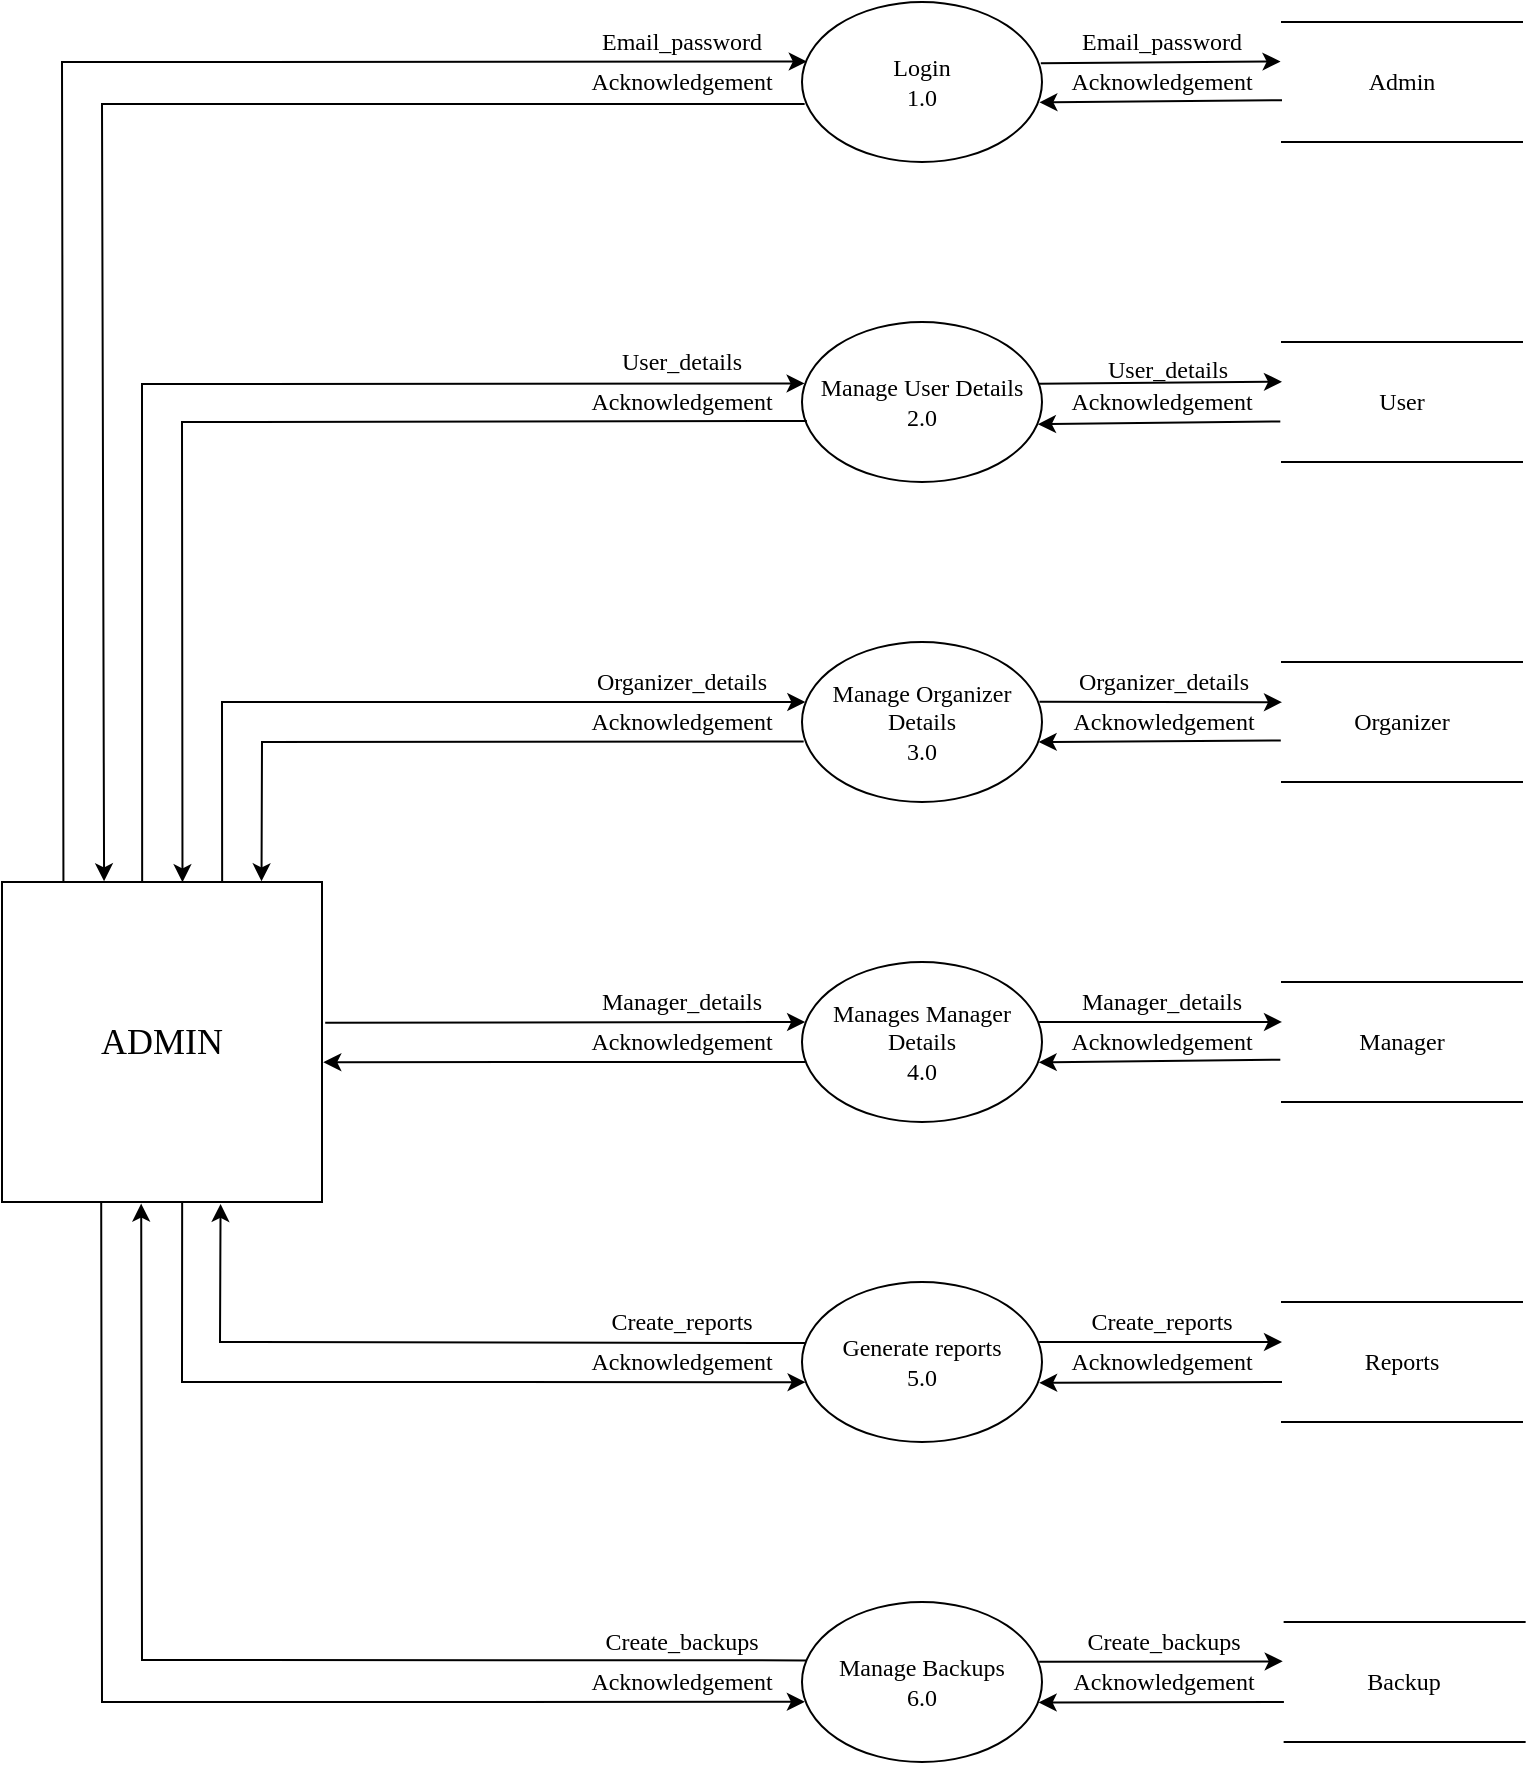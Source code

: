 <mxfile version="17.1.3" type="device" pages="3"><diagram id="BNjGA8s7VDhJkC7fHHqs" name="Admin"><mxGraphModel dx="868" dy="450" grid="1" gridSize="10" guides="1" tooltips="1" connect="1" arrows="1" fold="1" page="1" pageScale="1" pageWidth="850" pageHeight="1100" math="0" shadow="0"><root><mxCell id="z9jxWh5IkwvkJmVfqYGy-0"/><mxCell id="z9jxWh5IkwvkJmVfqYGy-1" parent="z9jxWh5IkwvkJmVfqYGy-0"/><mxCell id="Jo49o-rnbOLfvBwAKk37-0" value="&lt;font face=&quot;Times New Roman&quot;&gt;Login&lt;br&gt;1.0&lt;/font&gt;" style="ellipse;whiteSpace=wrap;html=1;" parent="z9jxWh5IkwvkJmVfqYGy-1" vertex="1"><mxGeometry x="440" y="80" width="120" height="80" as="geometry"/></mxCell><mxCell id="Jo49o-rnbOLfvBwAKk37-1" value="&lt;font face=&quot;Times New Roman&quot;&gt;Manage User Details&lt;br&gt;2.0&lt;/font&gt;" style="ellipse;whiteSpace=wrap;html=1;" parent="z9jxWh5IkwvkJmVfqYGy-1" vertex="1"><mxGeometry x="440" y="240" width="120" height="80" as="geometry"/></mxCell><mxCell id="Jo49o-rnbOLfvBwAKk37-2" value="&lt;font face=&quot;Times New Roman&quot;&gt;Manage Organizer Details&lt;br&gt;3.0&lt;/font&gt;" style="ellipse;whiteSpace=wrap;html=1;" parent="z9jxWh5IkwvkJmVfqYGy-1" vertex="1"><mxGeometry x="440" y="400" width="120" height="80" as="geometry"/></mxCell><mxCell id="Jo49o-rnbOLfvBwAKk37-3" value="&lt;font face=&quot;Times New Roman&quot;&gt;Manage Backups&lt;br&gt;6.0&lt;/font&gt;" style="ellipse;whiteSpace=wrap;html=1;" parent="z9jxWh5IkwvkJmVfqYGy-1" vertex="1"><mxGeometry x="440" y="880" width="120" height="80" as="geometry"/></mxCell><mxCell id="Jo49o-rnbOLfvBwAKk37-4" value="&lt;font style=&quot;font-size: 18px&quot; face=&quot;Times New Roman&quot;&gt;ADMIN&lt;br&gt;&lt;/font&gt;" style="whiteSpace=wrap;html=1;aspect=fixed;" parent="z9jxWh5IkwvkJmVfqYGy-1" vertex="1"><mxGeometry x="40" y="520" width="160" height="160" as="geometry"/></mxCell><mxCell id="Jo49o-rnbOLfvBwAKk37-5" value="" style="endArrow=classic;html=1;entryX=0.564;entryY=0.001;entryDx=0;entryDy=0;entryPerimeter=0;exitX=0.02;exitY=0.619;exitDx=0;exitDy=0;exitPerimeter=0;elbow=vertical;rounded=0;" parent="z9jxWh5IkwvkJmVfqYGy-1" source="Jo49o-rnbOLfvBwAKk37-1" target="Jo49o-rnbOLfvBwAKk37-4" edge="1"><mxGeometry width="50" height="50" relative="1" as="geometry"><mxPoint x="230" y="430" as="sourcePoint"/><mxPoint x="180" y="480" as="targetPoint"/><Array as="points"><mxPoint x="130" y="290"/></Array></mxGeometry></mxCell><mxCell id="Jo49o-rnbOLfvBwAKk37-6" value="" style="endArrow=classic;html=1;entryX=0.011;entryY=0.384;entryDx=0;entryDy=0;elbow=vertical;rounded=0;entryPerimeter=0;exitX=0.438;exitY=-0.001;exitDx=0;exitDy=0;exitPerimeter=0;" parent="z9jxWh5IkwvkJmVfqYGy-1" source="Jo49o-rnbOLfvBwAKk37-4" target="Jo49o-rnbOLfvBwAKk37-1" edge="1"><mxGeometry width="50" height="50" relative="1" as="geometry"><mxPoint x="110" y="518" as="sourcePoint"/><mxPoint x="437" y="350" as="targetPoint"/><Array as="points"><mxPoint x="110" y="271"/></Array></mxGeometry></mxCell><mxCell id="Jo49o-rnbOLfvBwAKk37-7" value="" style="endArrow=classic;html=1;exitX=0.192;exitY=0.002;exitDx=0;exitDy=0;exitPerimeter=0;elbow=vertical;rounded=0;entryX=0.02;entryY=0.372;entryDx=0;entryDy=0;entryPerimeter=0;" parent="z9jxWh5IkwvkJmVfqYGy-1" source="Jo49o-rnbOLfvBwAKk37-4" target="Jo49o-rnbOLfvBwAKk37-0" edge="1"><mxGeometry width="50" height="50" relative="1" as="geometry"><mxPoint x="177.6" y="280.48" as="sourcePoint"/><mxPoint x="430" y="110" as="targetPoint"/><Array as="points"><mxPoint x="70" y="110"/></Array></mxGeometry></mxCell><mxCell id="Jo49o-rnbOLfvBwAKk37-8" value="" style="endArrow=classic;html=1;elbow=vertical;rounded=0;exitX=0.011;exitY=0.638;exitDx=0;exitDy=0;exitPerimeter=0;entryX=0.319;entryY=-0.002;entryDx=0;entryDy=0;entryPerimeter=0;" parent="z9jxWh5IkwvkJmVfqYGy-1" source="Jo49o-rnbOLfvBwAKk37-0" target="Jo49o-rnbOLfvBwAKk37-4" edge="1"><mxGeometry width="50" height="50" relative="1" as="geometry"><mxPoint x="430" y="131" as="sourcePoint"/><mxPoint x="110" y="360" as="targetPoint"/><Array as="points"><mxPoint x="90" y="131"/></Array></mxGeometry></mxCell><mxCell id="Jo49o-rnbOLfvBwAKk37-9" value="" style="endArrow=classic;html=1;rounded=0;exitX=0.688;exitY=0.002;exitDx=0;exitDy=0;exitPerimeter=0;entryX=0.014;entryY=0.375;entryDx=0;entryDy=0;entryPerimeter=0;" parent="z9jxWh5IkwvkJmVfqYGy-1" source="Jo49o-rnbOLfvBwAKk37-4" target="Jo49o-rnbOLfvBwAKk37-2" edge="1"><mxGeometry width="50" height="50" relative="1" as="geometry"><mxPoint x="150" y="519" as="sourcePoint"/><mxPoint x="440" y="352" as="targetPoint"/><Array as="points"><mxPoint x="150" y="430"/></Array></mxGeometry></mxCell><mxCell id="Jo49o-rnbOLfvBwAKk37-10" value="" style="endArrow=classic;html=1;exitX=0.007;exitY=0.622;exitDx=0;exitDy=0;exitPerimeter=0;entryX=0.811;entryY=-0.002;entryDx=0;entryDy=0;entryPerimeter=0;rounded=0;" parent="z9jxWh5IkwvkJmVfqYGy-1" source="Jo49o-rnbOLfvBwAKk37-2" target="Jo49o-rnbOLfvBwAKk37-4" edge="1"><mxGeometry width="50" height="50" relative="1" as="geometry"><mxPoint x="440.84" y="609.76" as="sourcePoint"/><mxPoint x="210" y="610" as="targetPoint"/><Array as="points"><mxPoint x="170" y="450"/></Array></mxGeometry></mxCell><mxCell id="Jo49o-rnbOLfvBwAKk37-11" value="" style="endArrow=classic;html=1;exitX=0.017;exitY=0.365;exitDx=0;exitDy=0;exitPerimeter=0;rounded=0;entryX=0.435;entryY=1.005;entryDx=0;entryDy=0;entryPerimeter=0;" parent="z9jxWh5IkwvkJmVfqYGy-1" source="Jo49o-rnbOLfvBwAKk37-3" target="Jo49o-rnbOLfvBwAKk37-4" edge="1"><mxGeometry width="50" height="50" relative="1" as="geometry"><mxPoint x="160" y="840" as="sourcePoint"/><mxPoint x="130" y="690" as="targetPoint"/><Array as="points"><mxPoint x="110" y="909"/></Array></mxGeometry></mxCell><mxCell id="Jo49o-rnbOLfvBwAKk37-12" value="" style="endArrow=classic;html=1;rounded=0;entryX=0.012;entryY=0.624;entryDx=0;entryDy=0;entryPerimeter=0;startArrow=none;exitX=0.31;exitY=1.001;exitDx=0;exitDy=0;exitPerimeter=0;" parent="z9jxWh5IkwvkJmVfqYGy-1" source="Jo49o-rnbOLfvBwAKk37-4" target="Jo49o-rnbOLfvBwAKk37-3" edge="1"><mxGeometry width="50" height="50" relative="1" as="geometry"><mxPoint x="110" y="690" as="sourcePoint"/><mxPoint x="440" y="848" as="targetPoint"/><Array as="points"><mxPoint x="90" y="930"/></Array></mxGeometry></mxCell><mxCell id="Jo49o-rnbOLfvBwAKk37-13" value="&lt;font face=&quot;Times New Roman&quot;&gt;Reports&lt;/font&gt;" style="shape=partialRectangle;whiteSpace=wrap;html=1;left=0;right=0;fillColor=none;" parent="z9jxWh5IkwvkJmVfqYGy-1" vertex="1"><mxGeometry x="680" y="730" width="120" height="60" as="geometry"/></mxCell><mxCell id="Jo49o-rnbOLfvBwAKk37-14" value="&lt;font face=&quot;Times New Roman&quot;&gt;User&lt;/font&gt;" style="shape=partialRectangle;whiteSpace=wrap;html=1;left=0;right=0;fillColor=none;" parent="z9jxWh5IkwvkJmVfqYGy-1" vertex="1"><mxGeometry x="680" y="250" width="120" height="60" as="geometry"/></mxCell><mxCell id="Jo49o-rnbOLfvBwAKk37-15" value="&lt;font face=&quot;Times New Roman&quot;&gt;Admin&lt;/font&gt;" style="shape=partialRectangle;whiteSpace=wrap;html=1;left=0;right=0;fillColor=none;" parent="z9jxWh5IkwvkJmVfqYGy-1" vertex="1"><mxGeometry x="680" y="90" width="120" height="60" as="geometry"/></mxCell><mxCell id="Jo49o-rnbOLfvBwAKk37-16" value="&lt;font face=&quot;Times New Roman&quot;&gt;Manager&lt;/font&gt;" style="shape=partialRectangle;whiteSpace=wrap;html=1;left=0;right=0;fillColor=none;" parent="z9jxWh5IkwvkJmVfqYGy-1" vertex="1"><mxGeometry x="680" y="570" width="120" height="60" as="geometry"/></mxCell><mxCell id="Jo49o-rnbOLfvBwAKk37-17" value="" style="endArrow=classic;html=1;entryX=-0.006;entryY=0.329;entryDx=0;entryDy=0;entryPerimeter=0;exitX=0.995;exitY=0.383;exitDx=0;exitDy=0;exitPerimeter=0;" parent="z9jxWh5IkwvkJmVfqYGy-1" source="Jo49o-rnbOLfvBwAKk37-0" target="Jo49o-rnbOLfvBwAKk37-15" edge="1"><mxGeometry width="50" height="50" relative="1" as="geometry"><mxPoint x="590" y="140" as="sourcePoint"/><mxPoint x="640" y="90" as="targetPoint"/></mxGeometry></mxCell><mxCell id="Jo49o-rnbOLfvBwAKk37-18" value="" style="endArrow=classic;html=1;exitX=0.995;exitY=0.383;exitDx=0;exitDy=0;exitPerimeter=0;entryX=0.989;entryY=0.627;entryDx=0;entryDy=0;entryPerimeter=0;" parent="z9jxWh5IkwvkJmVfqYGy-1" target="Jo49o-rnbOLfvBwAKk37-0" edge="1"><mxGeometry width="50" height="50" relative="1" as="geometry"><mxPoint x="680" y="129.1" as="sourcePoint"/><mxPoint x="560" y="130" as="targetPoint"/></mxGeometry></mxCell><mxCell id="Jo49o-rnbOLfvBwAKk37-19" value="" style="endArrow=classic;html=1;exitX=0.984;exitY=0.386;exitDx=0;exitDy=0;exitPerimeter=0;entryX=0;entryY=0.331;entryDx=0;entryDy=0;entryPerimeter=0;" parent="z9jxWh5IkwvkJmVfqYGy-1" source="Jo49o-rnbOLfvBwAKk37-1" target="Jo49o-rnbOLfvBwAKk37-14" edge="1"><mxGeometry width="50" height="50" relative="1" as="geometry"><mxPoint x="560.12" y="230.9" as="sourcePoint"/><mxPoint x="670" y="230" as="targetPoint"/></mxGeometry></mxCell><mxCell id="Jo49o-rnbOLfvBwAKk37-20" value="" style="endArrow=classic;html=1;exitX=-0.007;exitY=0.662;exitDx=0;exitDy=0;exitPerimeter=0;entryX=0.983;entryY=0.639;entryDx=0;entryDy=0;entryPerimeter=0;" parent="z9jxWh5IkwvkJmVfqYGy-1" source="Jo49o-rnbOLfvBwAKk37-14" target="Jo49o-rnbOLfvBwAKk37-1" edge="1"><mxGeometry width="50" height="50" relative="1" as="geometry"><mxPoint x="681.32" y="250.0" as="sourcePoint"/><mxPoint x="560" y="251.06" as="targetPoint"/></mxGeometry></mxCell><mxCell id="Jo49o-rnbOLfvBwAKk37-21" value="" style="endArrow=classic;html=1;exitX=0.988;exitY=0.375;exitDx=0;exitDy=0;exitPerimeter=0;entryX=0;entryY=0.333;entryDx=0;entryDy=0;entryPerimeter=0;" parent="z9jxWh5IkwvkJmVfqYGy-1" source="Jo49o-rnbOLfvBwAKk37-57" target="Jo49o-rnbOLfvBwAKk37-16" edge="1"><mxGeometry width="50" height="50" relative="1" as="geometry"><mxPoint x="560.72" y="590.69" as="sourcePoint"/><mxPoint x="680" y="590" as="targetPoint"/></mxGeometry></mxCell><mxCell id="Jo49o-rnbOLfvBwAKk37-22" value="" style="endArrow=classic;html=1;exitX=-0.007;exitY=0.648;exitDx=0;exitDy=0;exitPerimeter=0;entryX=0.986;entryY=0.627;entryDx=0;entryDy=0;entryPerimeter=0;" parent="z9jxWh5IkwvkJmVfqYGy-1" source="Jo49o-rnbOLfvBwAKk37-16" target="Jo49o-rnbOLfvBwAKk37-57" edge="1"><mxGeometry width="50" height="50" relative="1" as="geometry"><mxPoint x="680" y="609.15" as="sourcePoint"/><mxPoint x="558.68" y="610.21" as="targetPoint"/></mxGeometry></mxCell><mxCell id="Jo49o-rnbOLfvBwAKk37-24" value="" style="endArrow=classic;html=1;entryX=0.988;entryY=0.63;entryDx=0;entryDy=0;entryPerimeter=0;exitX=0;exitY=0.667;exitDx=0;exitDy=0;exitPerimeter=0;" parent="z9jxWh5IkwvkJmVfqYGy-1" source="Jo49o-rnbOLfvBwAKk37-13" target="Jo49o-rnbOLfvBwAKk37-58" edge="1"><mxGeometry width="50" height="50" relative="1" as="geometry"><mxPoint x="680" y="770" as="sourcePoint"/><mxPoint x="558.68" y="770.21" as="targetPoint"/></mxGeometry></mxCell><mxCell id="Jo49o-rnbOLfvBwAKk37-25" value="&lt;font face=&quot;Times New Roman&quot;&gt;Email_password&lt;/font&gt;" style="text;html=1;strokeColor=none;fillColor=none;align=center;verticalAlign=middle;whiteSpace=wrap;rounded=0;" parent="z9jxWh5IkwvkJmVfqYGy-1" vertex="1"><mxGeometry x="360" y="90" width="40" height="20" as="geometry"/></mxCell><mxCell id="Jo49o-rnbOLfvBwAKk37-26" value="&lt;font face=&quot;Times New Roman&quot;&gt;Email_password&lt;/font&gt;" style="text;html=1;strokeColor=none;fillColor=none;align=center;verticalAlign=middle;whiteSpace=wrap;rounded=0;" parent="z9jxWh5IkwvkJmVfqYGy-1" vertex="1"><mxGeometry x="600" y="90" width="40" height="20" as="geometry"/></mxCell><mxCell id="Jo49o-rnbOLfvBwAKk37-27" style="edgeStyle=none;rounded=0;orthogonalLoop=1;jettySize=auto;html=1;exitX=1;exitY=0.5;exitDx=0;exitDy=0;" parent="z9jxWh5IkwvkJmVfqYGy-1" edge="1"><mxGeometry relative="1" as="geometry"><mxPoint x="390" y="170" as="sourcePoint"/><mxPoint x="390" y="170" as="targetPoint"/></mxGeometry></mxCell><mxCell id="Jo49o-rnbOLfvBwAKk37-28" value="&lt;font face=&quot;Times New Roman&quot;&gt;Acknowledgement&lt;/font&gt;" style="text;html=1;strokeColor=none;fillColor=none;align=center;verticalAlign=middle;whiteSpace=wrap;rounded=0;" parent="z9jxWh5IkwvkJmVfqYGy-1" vertex="1"><mxGeometry x="600" y="110" width="40" height="20" as="geometry"/></mxCell><mxCell id="Jo49o-rnbOLfvBwAKk37-29" value="&lt;font face=&quot;Times New Roman&quot;&gt;User_details&lt;/font&gt;" style="text;html=1;strokeColor=none;fillColor=none;align=center;verticalAlign=middle;whiteSpace=wrap;rounded=0;" parent="z9jxWh5IkwvkJmVfqYGy-1" vertex="1"><mxGeometry x="360" y="250" width="40" height="20" as="geometry"/></mxCell><mxCell id="Jo49o-rnbOLfvBwAKk37-30" value="&lt;font face=&quot;Times New Roman&quot;&gt;User_details&lt;/font&gt;" style="text;whiteSpace=wrap;html=1;" parent="z9jxWh5IkwvkJmVfqYGy-1" vertex="1"><mxGeometry x="591.32" y="250" width="60" height="20" as="geometry"/></mxCell><mxCell id="Jo49o-rnbOLfvBwAKk37-31" value="&lt;font face=&quot;Times New Roman&quot;&gt;Acknowledgement&lt;/font&gt;" style="text;html=1;strokeColor=none;fillColor=none;align=center;verticalAlign=middle;whiteSpace=wrap;rounded=0;" parent="z9jxWh5IkwvkJmVfqYGy-1" vertex="1"><mxGeometry x="360" y="110" width="40" height="20" as="geometry"/></mxCell><mxCell id="Jo49o-rnbOLfvBwAKk37-32" value="&lt;font face=&quot;Times New Roman&quot;&gt;Acknowledgement&lt;/font&gt;" style="text;html=1;strokeColor=none;fillColor=none;align=center;verticalAlign=middle;whiteSpace=wrap;rounded=0;" parent="z9jxWh5IkwvkJmVfqYGy-1" vertex="1"><mxGeometry x="360" y="270" width="40" height="20" as="geometry"/></mxCell><mxCell id="Jo49o-rnbOLfvBwAKk37-33" value="&lt;font face=&quot;Times New Roman&quot;&gt;Acknowledgement&lt;/font&gt;" style="text;html=1;strokeColor=none;fillColor=none;align=center;verticalAlign=middle;whiteSpace=wrap;rounded=0;" parent="z9jxWh5IkwvkJmVfqYGy-1" vertex="1"><mxGeometry x="600" y="270" width="40" height="20" as="geometry"/></mxCell><mxCell id="Jo49o-rnbOLfvBwAKk37-34" value="&lt;font face=&quot;Times New Roman&quot;&gt;Manager_details&lt;/font&gt;" style="text;html=1;strokeColor=none;fillColor=none;align=center;verticalAlign=middle;whiteSpace=wrap;rounded=0;" parent="z9jxWh5IkwvkJmVfqYGy-1" vertex="1"><mxGeometry x="360" y="570" width="40" height="20" as="geometry"/></mxCell><mxCell id="Jo49o-rnbOLfvBwAKk37-35" value="&lt;font face=&quot;Times New Roman&quot;&gt;Manager_details&lt;/font&gt;" style="text;html=1;strokeColor=none;fillColor=none;align=center;verticalAlign=middle;whiteSpace=wrap;rounded=0;" parent="z9jxWh5IkwvkJmVfqYGy-1" vertex="1"><mxGeometry x="600" y="570" width="40" height="20" as="geometry"/></mxCell><mxCell id="Jo49o-rnbOLfvBwAKk37-36" value="&lt;font face=&quot;Times New Roman&quot;&gt;Acknowledgement&lt;/font&gt;" style="text;html=1;strokeColor=none;fillColor=none;align=center;verticalAlign=middle;whiteSpace=wrap;rounded=0;" parent="z9jxWh5IkwvkJmVfqYGy-1" vertex="1"><mxGeometry x="360" y="590" width="40" height="20" as="geometry"/></mxCell><mxCell id="Jo49o-rnbOLfvBwAKk37-37" value="&lt;font face=&quot;Times New Roman&quot;&gt;Acknowledgement&lt;/font&gt;" style="text;html=1;strokeColor=none;fillColor=none;align=center;verticalAlign=middle;whiteSpace=wrap;rounded=0;" parent="z9jxWh5IkwvkJmVfqYGy-1" vertex="1"><mxGeometry x="600" y="590" width="40" height="20" as="geometry"/></mxCell><mxCell id="Jo49o-rnbOLfvBwAKk37-39" value="&lt;font face=&quot;Times New Roman&quot;&gt;Create_reports&lt;/font&gt;" style="text;html=1;strokeColor=none;fillColor=none;align=center;verticalAlign=middle;whiteSpace=wrap;rounded=0;" parent="z9jxWh5IkwvkJmVfqYGy-1" vertex="1"><mxGeometry x="600" y="730" width="40" height="20" as="geometry"/></mxCell><mxCell id="Jo49o-rnbOLfvBwAKk37-41" value="&lt;font face=&quot;Times New Roman&quot;&gt;Acknowledgement&lt;/font&gt;" style="text;html=1;strokeColor=none;fillColor=none;align=center;verticalAlign=middle;whiteSpace=wrap;rounded=0;" parent="z9jxWh5IkwvkJmVfqYGy-1" vertex="1"><mxGeometry x="600" y="750" width="40" height="20" as="geometry"/></mxCell><mxCell id="Jo49o-rnbOLfvBwAKk37-52" value="" style="endArrow=classic;html=1;entryX=0;entryY=0.335;entryDx=0;entryDy=0;entryPerimeter=0;exitX=0.989;exitY=0.374;exitDx=0;exitDy=0;exitPerimeter=0;" parent="z9jxWh5IkwvkJmVfqYGy-1" source="Jo49o-rnbOLfvBwAKk37-2" target="Jo49o-rnbOLfvBwAKk37-56" edge="1"><mxGeometry width="50" height="50" relative="1" as="geometry"><mxPoint x="562.04" y="350.69" as="sourcePoint"/><mxPoint x="681.92" y="349.79" as="targetPoint"/></mxGeometry></mxCell><mxCell id="Jo49o-rnbOLfvBwAKk37-53" value="&lt;font face=&quot;Times New Roman&quot;&gt;Organizer_details&lt;/font&gt;" style="text;html=1;strokeColor=none;fillColor=none;align=center;verticalAlign=middle;whiteSpace=wrap;rounded=0;" parent="z9jxWh5IkwvkJmVfqYGy-1" vertex="1"><mxGeometry x="601.32" y="410" width="40" height="20" as="geometry"/></mxCell><mxCell id="Jo49o-rnbOLfvBwAKk37-54" value="&lt;font face=&quot;Times New Roman&quot;&gt;Acknowledgement&lt;/font&gt;" style="text;html=1;strokeColor=none;fillColor=none;align=center;verticalAlign=middle;whiteSpace=wrap;rounded=0;" parent="z9jxWh5IkwvkJmVfqYGy-1" vertex="1"><mxGeometry x="601.32" y="430" width="40" height="20" as="geometry"/></mxCell><mxCell id="Jo49o-rnbOLfvBwAKk37-55" value="" style="endArrow=classic;html=1;exitX=-0.005;exitY=0.654;exitDx=0;exitDy=0;exitPerimeter=0;entryX=0.986;entryY=0.625;entryDx=0;entryDy=0;entryPerimeter=0;" parent="z9jxWh5IkwvkJmVfqYGy-1" source="Jo49o-rnbOLfvBwAKk37-56" target="Jo49o-rnbOLfvBwAKk37-2" edge="1"><mxGeometry width="50" height="50" relative="1" as="geometry"><mxPoint x="681.32" y="369.15" as="sourcePoint"/><mxPoint x="560" y="370" as="targetPoint"/></mxGeometry></mxCell><mxCell id="Jo49o-rnbOLfvBwAKk37-56" value="&lt;font face=&quot;Times New Roman&quot;&gt;Organizer&lt;/font&gt;" style="shape=partialRectangle;whiteSpace=wrap;html=1;left=0;right=0;fillColor=none;" parent="z9jxWh5IkwvkJmVfqYGy-1" vertex="1"><mxGeometry x="680" y="410" width="120" height="60" as="geometry"/></mxCell><mxCell id="Jo49o-rnbOLfvBwAKk37-57" value="&lt;font face=&quot;Times New Roman&quot;&gt;Manages Manager Details&lt;br&gt;4.0&lt;br&gt;&lt;/font&gt;" style="ellipse;whiteSpace=wrap;html=1;" parent="z9jxWh5IkwvkJmVfqYGy-1" vertex="1"><mxGeometry x="440" y="560" width="120" height="80" as="geometry"/></mxCell><mxCell id="Jo49o-rnbOLfvBwAKk37-58" value="&lt;font face=&quot;Times New Roman&quot;&gt;Generate reports&lt;br&gt;5.0&lt;br&gt;&lt;/font&gt;" style="ellipse;whiteSpace=wrap;html=1;" parent="z9jxWh5IkwvkJmVfqYGy-1" vertex="1"><mxGeometry x="440" y="720" width="120" height="80" as="geometry"/></mxCell><mxCell id="Jo49o-rnbOLfvBwAKk37-59" value="&lt;font face=&quot;Times New Roman&quot;&gt;Backup&lt;/font&gt;" style="shape=partialRectangle;whiteSpace=wrap;html=1;left=0;right=0;fillColor=none;" parent="z9jxWh5IkwvkJmVfqYGy-1" vertex="1"><mxGeometry x="681.32" y="890" width="120" height="60" as="geometry"/></mxCell><mxCell id="Jo49o-rnbOLfvBwAKk37-60" value="" style="endArrow=classic;html=1;entryX=-0.008;entryY=0.328;entryDx=0;entryDy=0;entryPerimeter=0;exitX=0.988;exitY=0.374;exitDx=0;exitDy=0;exitPerimeter=0;" parent="z9jxWh5IkwvkJmVfqYGy-1" source="Jo49o-rnbOLfvBwAKk37-3" target="Jo49o-rnbOLfvBwAKk37-59" edge="1"><mxGeometry width="50" height="50" relative="1" as="geometry"><mxPoint x="560.72" y="910.69" as="sourcePoint"/><mxPoint x="680.6" y="909.79" as="targetPoint"/></mxGeometry></mxCell><mxCell id="Jo49o-rnbOLfvBwAKk37-61" value="" style="endArrow=classic;html=1;exitX=-0.003;exitY=0.666;exitDx=0;exitDy=0;exitPerimeter=0;entryX=0.986;entryY=0.628;entryDx=0;entryDy=0;entryPerimeter=0;" parent="z9jxWh5IkwvkJmVfqYGy-1" source="Jo49o-rnbOLfvBwAKk37-59" target="Jo49o-rnbOLfvBwAKk37-3" edge="1"><mxGeometry width="50" height="50" relative="1" as="geometry"><mxPoint x="681.32" y="929.15" as="sourcePoint"/><mxPoint x="560.0" y="930.21" as="targetPoint"/></mxGeometry></mxCell><mxCell id="Jo49o-rnbOLfvBwAKk37-62" value="&lt;font face=&quot;Times New Roman&quot;&gt;Create_backups&lt;/font&gt;" style="text;html=1;strokeColor=none;fillColor=none;align=center;verticalAlign=middle;whiteSpace=wrap;rounded=0;" parent="z9jxWh5IkwvkJmVfqYGy-1" vertex="1"><mxGeometry x="601.32" y="890" width="40" height="20" as="geometry"/></mxCell><mxCell id="Jo49o-rnbOLfvBwAKk37-63" value="&lt;font face=&quot;Times New Roman&quot;&gt;Acknowledgement&lt;/font&gt;" style="text;html=1;strokeColor=none;fillColor=none;align=center;verticalAlign=middle;whiteSpace=wrap;rounded=0;" parent="z9jxWh5IkwvkJmVfqYGy-1" vertex="1"><mxGeometry x="601.32" y="910" width="40" height="20" as="geometry"/></mxCell><mxCell id="Jo49o-rnbOLfvBwAKk37-64" value="" style="endArrow=classic;html=1;exitX=1.01;exitY=0.44;exitDx=0;exitDy=0;exitPerimeter=0;entryX=0.013;entryY=0.375;entryDx=0;entryDy=0;entryPerimeter=0;" parent="z9jxWh5IkwvkJmVfqYGy-1" source="Jo49o-rnbOLfvBwAKk37-4" target="Jo49o-rnbOLfvBwAKk37-57" edge="1"><mxGeometry width="50" height="50" relative="1" as="geometry"><mxPoint x="260" y="670" as="sourcePoint"/><mxPoint x="441" y="590" as="targetPoint"/></mxGeometry></mxCell><mxCell id="Jo49o-rnbOLfvBwAKk37-65" value="" style="endArrow=classic;html=1;entryX=1.004;entryY=0.563;entryDx=0;entryDy=0;entryPerimeter=0;exitX=0.013;exitY=0.625;exitDx=0;exitDy=0;exitPerimeter=0;" parent="z9jxWh5IkwvkJmVfqYGy-1" source="Jo49o-rnbOLfvBwAKk37-57" target="Jo49o-rnbOLfvBwAKk37-4" edge="1"><mxGeometry width="50" height="50" relative="1" as="geometry"><mxPoint x="300" y="690" as="sourcePoint"/><mxPoint x="210" y="610" as="targetPoint"/></mxGeometry></mxCell><mxCell id="Jo49o-rnbOLfvBwAKk37-66" value="" style="endArrow=classic;html=1;entryX=0;entryY=0.334;entryDx=0;entryDy=0;entryPerimeter=0;exitX=0.988;exitY=0.375;exitDx=0;exitDy=0;exitPerimeter=0;" parent="z9jxWh5IkwvkJmVfqYGy-1" source="Jo49o-rnbOLfvBwAKk37-58" target="Jo49o-rnbOLfvBwAKk37-13" edge="1"><mxGeometry width="50" height="50" relative="1" as="geometry"><mxPoint x="570" y="750" as="sourcePoint"/><mxPoint x="679" y="750" as="targetPoint"/></mxGeometry></mxCell><mxCell id="Jo49o-rnbOLfvBwAKk37-67" value="" style="endArrow=classic;html=1;exitX=0.563;exitY=1;exitDx=0;exitDy=0;exitPerimeter=0;entryX=0.015;entryY=0.626;entryDx=0;entryDy=0;entryPerimeter=0;rounded=0;" parent="z9jxWh5IkwvkJmVfqYGy-1" source="Jo49o-rnbOLfvBwAKk37-4" target="Jo49o-rnbOLfvBwAKk37-58" edge="1"><mxGeometry width="50" height="50" relative="1" as="geometry"><mxPoint x="140" y="750" as="sourcePoint"/><mxPoint x="190" y="700" as="targetPoint"/><Array as="points"><mxPoint x="130" y="770"/></Array></mxGeometry></mxCell><mxCell id="Jo49o-rnbOLfvBwAKk37-68" value="" style="endArrow=classic;html=1;entryX=0.683;entryY=1.006;entryDx=0;entryDy=0;entryPerimeter=0;exitX=0.014;exitY=0.381;exitDx=0;exitDy=0;exitPerimeter=0;rounded=0;" parent="z9jxWh5IkwvkJmVfqYGy-1" source="Jo49o-rnbOLfvBwAKk37-58" target="Jo49o-rnbOLfvBwAKk37-4" edge="1"><mxGeometry width="50" height="50" relative="1" as="geometry"><mxPoint x="290" y="700" as="sourcePoint"/><mxPoint x="240" y="750" as="targetPoint"/><Array as="points"><mxPoint x="149" y="750"/></Array></mxGeometry></mxCell><mxCell id="Jo49o-rnbOLfvBwAKk37-70" value="&lt;font face=&quot;Times New Roman&quot;&gt;Organizer_details&lt;/font&gt;" style="text;html=1;strokeColor=none;fillColor=none;align=center;verticalAlign=middle;whiteSpace=wrap;rounded=0;" parent="z9jxWh5IkwvkJmVfqYGy-1" vertex="1"><mxGeometry x="360" y="410" width="40" height="20" as="geometry"/></mxCell><mxCell id="Jo49o-rnbOLfvBwAKk37-71" value="&lt;font face=&quot;Times New Roman&quot;&gt;Acknowledgement&lt;/font&gt;" style="text;html=1;strokeColor=none;fillColor=none;align=center;verticalAlign=middle;whiteSpace=wrap;rounded=0;" parent="z9jxWh5IkwvkJmVfqYGy-1" vertex="1"><mxGeometry x="360" y="430" width="40" height="20" as="geometry"/></mxCell><mxCell id="Jo49o-rnbOLfvBwAKk37-72" value="&lt;font face=&quot;Times New Roman&quot;&gt;Create_reports&lt;/font&gt;" style="text;html=1;strokeColor=none;fillColor=none;align=center;verticalAlign=middle;whiteSpace=wrap;rounded=0;" parent="z9jxWh5IkwvkJmVfqYGy-1" vertex="1"><mxGeometry x="360" y="730" width="40" height="20" as="geometry"/></mxCell><mxCell id="Jo49o-rnbOLfvBwAKk37-73" value="&lt;font face=&quot;Times New Roman&quot;&gt;Acknowledgement&lt;/font&gt;" style="text;html=1;strokeColor=none;fillColor=none;align=center;verticalAlign=middle;whiteSpace=wrap;rounded=0;" parent="z9jxWh5IkwvkJmVfqYGy-1" vertex="1"><mxGeometry x="360" y="750" width="40" height="20" as="geometry"/></mxCell><mxCell id="s8ALTcaW_PG-jHXS-UEw-0" value="&lt;font face=&quot;Times New Roman&quot;&gt;Acknowledgement&lt;/font&gt;" style="text;html=1;strokeColor=none;fillColor=none;align=center;verticalAlign=middle;whiteSpace=wrap;rounded=0;" parent="z9jxWh5IkwvkJmVfqYGy-1" vertex="1"><mxGeometry x="360" y="910" width="40" height="20" as="geometry"/></mxCell><mxCell id="s8ALTcaW_PG-jHXS-UEw-1" value="&lt;font face=&quot;Times New Roman&quot;&gt;Create_backups&lt;/font&gt;" style="text;html=1;strokeColor=none;fillColor=none;align=center;verticalAlign=middle;whiteSpace=wrap;rounded=0;" parent="z9jxWh5IkwvkJmVfqYGy-1" vertex="1"><mxGeometry x="360" y="890" width="40" height="20" as="geometry"/></mxCell></root></mxGraphModel></diagram><diagram id="K6if8T6o7nqW17HSWdn1" name="Event Manager"><mxGraphModel dx="756" dy="335" grid="1" gridSize="10" guides="1" tooltips="1" connect="1" arrows="1" fold="1" page="1" pageScale="1" pageWidth="850" pageHeight="1100" math="0" shadow="0"><root><mxCell id="lT5t8GgDXUIKHAbi7Yaz-0"/><mxCell id="lT5t8GgDXUIKHAbi7Yaz-1" parent="lT5t8GgDXUIKHAbi7Yaz-0"/><mxCell id="ySm7fjZl28DCJuk17-CD-1" value="&lt;font face=&quot;Times New Roman&quot;&gt;Login&lt;br&gt;1.0&lt;br&gt;&lt;/font&gt;" style="ellipse;whiteSpace=wrap;html=1;" parent="lT5t8GgDXUIKHAbi7Yaz-1" vertex="1"><mxGeometry x="440" y="160" width="120" height="80" as="geometry"/></mxCell><mxCell id="4ctZxpS2oYPBFemrn47e-0" value="&lt;font face=&quot;Times New Roman&quot;&gt;Manager&lt;/font&gt;" style="shape=partialRectangle;whiteSpace=wrap;html=1;left=0;right=0;fillColor=none;" parent="lT5t8GgDXUIKHAbi7Yaz-1" vertex="1"><mxGeometry x="680" y="170" width="120" height="60" as="geometry"/></mxCell><mxCell id="r2dfOP6I2HzYLpuuhEjt-1" value="" style="edgeStyle=orthogonalEdgeStyle;rounded=0;orthogonalLoop=1;jettySize=auto;html=1;" edge="1" parent="lT5t8GgDXUIKHAbi7Yaz-1" source="4ctZxpS2oYPBFemrn47e-1"><mxGeometry relative="1" as="geometry"><mxPoint x="600" y="320" as="targetPoint"/></mxGeometry></mxCell><mxCell id="hr_jJFTKR9TtM4sSns6g-0" value="&lt;font face=&quot;Times New Roman&quot; size=&quot;3&quot;&gt;EVENT MANAGER&lt;/font&gt;" style="whiteSpace=wrap;html=1;aspect=fixed;" parent="lT5t8GgDXUIKHAbi7Yaz-1" vertex="1"><mxGeometry x="40" y="420" width="240" height="240" as="geometry"/></mxCell><mxCell id="RMacmgPhYdA7HQVPJUnl-0" value="" style="endArrow=classic;html=1;entryX=0.013;entryY=0.374;entryDx=0;entryDy=0;entryPerimeter=0;exitX=0.458;exitY=-0.001;exitDx=0;exitDy=0;exitPerimeter=0;rounded=0;" parent="lT5t8GgDXUIKHAbi7Yaz-1" source="hr_jJFTKR9TtM4sSns6g-0" target="ySm7fjZl28DCJuk17-CD-1" edge="1"><mxGeometry width="50" height="50" relative="1" as="geometry"><mxPoint x="180" y="240" as="sourcePoint"/><mxPoint x="230" y="190" as="targetPoint"/><Array as="points"><mxPoint x="150" y="190"/></Array></mxGeometry></mxCell><mxCell id="RMacmgPhYdA7HQVPJUnl-1" value="" style="endArrow=classic;html=1;entryX=0.542;entryY=-0.001;entryDx=0;entryDy=0;entryPerimeter=0;exitX=0.015;exitY=0.62;exitDx=0;exitDy=0;exitPerimeter=0;rounded=0;" parent="lT5t8GgDXUIKHAbi7Yaz-1" source="ySm7fjZl28DCJuk17-CD-1" target="hr_jJFTKR9TtM4sSns6g-0" edge="1"><mxGeometry width="50" height="50" relative="1" as="geometry"><mxPoint x="440" y="200" as="sourcePoint"/><mxPoint x="230" y="330" as="targetPoint"/><Array as="points"><mxPoint x="170" y="210"/></Array></mxGeometry></mxCell><mxCell id="z7Xn7nN8nXlk5kpIge9W-0" value="" style="endArrow=classic;html=1;exitX=0.985;exitY=0.367;exitDx=0;exitDy=0;exitPerimeter=0;entryX=-0.01;entryY=0.326;entryDx=0;entryDy=0;entryPerimeter=0;" parent="lT5t8GgDXUIKHAbi7Yaz-1" source="ySm7fjZl28DCJuk17-CD-1" target="4ctZxpS2oYPBFemrn47e-0" edge="1"><mxGeometry width="50" height="50" relative="1" as="geometry"><mxPoint x="600" y="220" as="sourcePoint"/><mxPoint x="650" y="170" as="targetPoint"/></mxGeometry></mxCell><mxCell id="z7Xn7nN8nXlk5kpIge9W-1" value="" style="endArrow=classic;html=1;entryX=0.99;entryY=0.625;entryDx=0;entryDy=0;entryPerimeter=0;exitX=-0.01;exitY=0.666;exitDx=0;exitDy=0;exitPerimeter=0;" parent="lT5t8GgDXUIKHAbi7Yaz-1" source="4ctZxpS2oYPBFemrn47e-0" target="ySm7fjZl28DCJuk17-CD-1" edge="1"><mxGeometry width="50" height="50" relative="1" as="geometry"><mxPoint x="590" y="250" as="sourcePoint"/><mxPoint x="640" y="200" as="targetPoint"/></mxGeometry></mxCell><mxCell id="pypNAu80fbp0U2a2Ko8v-0" value="&lt;font face=&quot;Times New Roman&quot;&gt;Email_password&lt;/font&gt;" style="text;html=1;strokeColor=none;fillColor=none;align=center;verticalAlign=middle;whiteSpace=wrap;rounded=0;" parent="lT5t8GgDXUIKHAbi7Yaz-1" vertex="1"><mxGeometry x="360" y="170" width="40" height="20" as="geometry"/></mxCell><mxCell id="pypNAu80fbp0U2a2Ko8v-1" value="&lt;font face=&quot;Times New Roman&quot;&gt;Acknowledgement&lt;/font&gt;" style="text;html=1;strokeColor=none;fillColor=none;align=center;verticalAlign=middle;whiteSpace=wrap;rounded=0;" parent="lT5t8GgDXUIKHAbi7Yaz-1" vertex="1"><mxGeometry x="360" y="190" width="40" height="20" as="geometry"/></mxCell><mxCell id="pypNAu80fbp0U2a2Ko8v-2" value="&lt;font face=&quot;Times New Roman&quot;&gt;Email_password&lt;/font&gt;" style="text;html=1;strokeColor=none;fillColor=none;align=center;verticalAlign=middle;whiteSpace=wrap;rounded=0;" parent="lT5t8GgDXUIKHAbi7Yaz-1" vertex="1"><mxGeometry x="600" y="170" width="40" height="20" as="geometry"/></mxCell><mxCell id="pypNAu80fbp0U2a2Ko8v-3" value="&lt;font face=&quot;Times New Roman&quot;&gt;Acknowledgement&lt;/font&gt;" style="text;html=1;strokeColor=none;fillColor=none;align=center;verticalAlign=middle;whiteSpace=wrap;rounded=0;" parent="lT5t8GgDXUIKHAbi7Yaz-1" vertex="1"><mxGeometry x="600" y="190" width="40" height="20" as="geometry"/></mxCell><mxCell id="pypNAu80fbp0U2a2Ko8v-26" value="" style="endArrow=classic;html=1;exitX=0.992;exitY=0.375;exitDx=0;exitDy=0;exitPerimeter=0;entryX=0.003;entryY=0.332;entryDx=0;entryDy=0;entryPerimeter=0;" parent="lT5t8GgDXUIKHAbi7Yaz-1" target="pypNAu80fbp0U2a2Ko8v-25" edge="1"><mxGeometry width="50" height="50" relative="1" as="geometry"><mxPoint x="559.04" y="750.0" as="sourcePoint"/><mxPoint x="680" y="750" as="targetPoint"/></mxGeometry></mxCell><mxCell id="pypNAu80fbp0U2a2Ko8v-27" value="" style="endArrow=classic;html=1;entryX=0.991;entryY=0.619;entryDx=0;entryDy=0;entryPerimeter=0;exitX=-0.001;exitY=0.67;exitDx=0;exitDy=0;exitPerimeter=0;" parent="lT5t8GgDXUIKHAbi7Yaz-1" source="pypNAu80fbp0U2a2Ko8v-25" edge="1"><mxGeometry width="50" height="50" relative="1" as="geometry"><mxPoint x="590" y="800" as="sourcePoint"/><mxPoint x="558.92" y="769.52" as="targetPoint"/></mxGeometry></mxCell><mxCell id="pypNAu80fbp0U2a2Ko8v-28" value="&lt;font face=&quot;Times New Roman&quot;&gt;Manage Event Details&lt;br&gt;2.0&lt;br&gt;&lt;/font&gt;" style="ellipse;whiteSpace=wrap;html=1;" parent="lT5t8GgDXUIKHAbi7Yaz-1" vertex="1"><mxGeometry x="440" y="510" width="120" height="80" as="geometry"/></mxCell><mxCell id="pypNAu80fbp0U2a2Ko8v-29" value="&lt;font face=&quot;Times New Roman&quot;&gt;Event&lt;/font&gt;" style="shape=partialRectangle;whiteSpace=wrap;html=1;left=0;right=0;fillColor=none;" parent="lT5t8GgDXUIKHAbi7Yaz-1" vertex="1"><mxGeometry x="680" y="520" width="120" height="60" as="geometry"/></mxCell><mxCell id="pypNAu80fbp0U2a2Ko8v-30" value="" style="endArrow=classic;html=1;exitX=0.992;exitY=0.375;exitDx=0;exitDy=0;exitPerimeter=0;entryX=0.003;entryY=0.332;entryDx=0;entryDy=0;entryPerimeter=0;" parent="lT5t8GgDXUIKHAbi7Yaz-1" source="pypNAu80fbp0U2a2Ko8v-28" target="pypNAu80fbp0U2a2Ko8v-29" edge="1"><mxGeometry width="50" height="50" relative="1" as="geometry"><mxPoint x="559" y="540" as="sourcePoint"/><mxPoint x="680" y="540" as="targetPoint"/></mxGeometry></mxCell><mxCell id="pypNAu80fbp0U2a2Ko8v-31" value="" style="endArrow=classic;html=1;entryX=0.991;entryY=0.619;entryDx=0;entryDy=0;entryPerimeter=0;exitX=-0.001;exitY=0.67;exitDx=0;exitDy=0;exitPerimeter=0;" parent="lT5t8GgDXUIKHAbi7Yaz-1" source="pypNAu80fbp0U2a2Ko8v-29" target="pypNAu80fbp0U2a2Ko8v-28" edge="1"><mxGeometry width="50" height="50" relative="1" as="geometry"><mxPoint x="590" y="590" as="sourcePoint"/><mxPoint x="640" y="540" as="targetPoint"/></mxGeometry></mxCell><mxCell id="pypNAu80fbp0U2a2Ko8v-32" value="&lt;font face=&quot;Times New Roman&quot;&gt;Fees&lt;br&gt;3.0&lt;br&gt;&lt;/font&gt;" style="ellipse;whiteSpace=wrap;html=1;" parent="lT5t8GgDXUIKHAbi7Yaz-1" vertex="1"><mxGeometry x="440" y="880" width="120" height="80" as="geometry"/></mxCell><mxCell id="pypNAu80fbp0U2a2Ko8v-33" value="&lt;font face=&quot;Times New Roman&quot;&gt;Fees&lt;/font&gt;" style="shape=partialRectangle;whiteSpace=wrap;html=1;left=0;right=0;fillColor=none;" parent="lT5t8GgDXUIKHAbi7Yaz-1" vertex="1"><mxGeometry x="680" y="890" width="120" height="60" as="geometry"/></mxCell><mxCell id="pypNAu80fbp0U2a2Ko8v-34" value="" style="endArrow=classic;html=1;exitX=0.992;exitY=0.375;exitDx=0;exitDy=0;exitPerimeter=0;entryX=0.003;entryY=0.332;entryDx=0;entryDy=0;entryPerimeter=0;" parent="lT5t8GgDXUIKHAbi7Yaz-1" source="pypNAu80fbp0U2a2Ko8v-32" target="pypNAu80fbp0U2a2Ko8v-33" edge="1"><mxGeometry width="50" height="50" relative="1" as="geometry"><mxPoint x="559" y="910" as="sourcePoint"/><mxPoint x="680" y="910" as="targetPoint"/></mxGeometry></mxCell><mxCell id="pypNAu80fbp0U2a2Ko8v-35" value="" style="endArrow=classic;html=1;entryX=0.991;entryY=0.619;entryDx=0;entryDy=0;entryPerimeter=0;exitX=-0.001;exitY=0.67;exitDx=0;exitDy=0;exitPerimeter=0;" parent="lT5t8GgDXUIKHAbi7Yaz-1" source="pypNAu80fbp0U2a2Ko8v-33" target="pypNAu80fbp0U2a2Ko8v-32" edge="1"><mxGeometry width="50" height="50" relative="1" as="geometry"><mxPoint x="590" y="960" as="sourcePoint"/><mxPoint x="640" y="910" as="targetPoint"/></mxGeometry></mxCell><mxCell id="dAMDIyjPpqc8o45t_rpj-2" value="&lt;font face=&quot;Times New Roman&quot;&gt;Event_details&lt;/font&gt;" style="text;html=1;strokeColor=none;fillColor=none;align=center;verticalAlign=middle;whiteSpace=wrap;rounded=0;" parent="lT5t8GgDXUIKHAbi7Yaz-1" vertex="1"><mxGeometry x="600" y="520" width="40" height="20" as="geometry"/></mxCell><mxCell id="dAMDIyjPpqc8o45t_rpj-3" value="&lt;font face=&quot;Times New Roman&quot;&gt;Acknowledgement&lt;/font&gt;" style="text;html=1;strokeColor=none;fillColor=none;align=center;verticalAlign=middle;whiteSpace=wrap;rounded=0;" parent="lT5t8GgDXUIKHAbi7Yaz-1" vertex="1"><mxGeometry x="600" y="540" width="40" height="20" as="geometry"/></mxCell><mxCell id="dAMDIyjPpqc8o45t_rpj-4" value="&lt;font face=&quot;Times New Roman&quot;&gt;Fees_details&lt;/font&gt;" style="text;html=1;strokeColor=none;fillColor=none;align=center;verticalAlign=middle;whiteSpace=wrap;rounded=0;" parent="lT5t8GgDXUIKHAbi7Yaz-1" vertex="1"><mxGeometry x="600" y="890" width="40" height="20" as="geometry"/></mxCell><mxCell id="dAMDIyjPpqc8o45t_rpj-5" value="&lt;font face=&quot;Times New Roman&quot;&gt;Acknowledgement&lt;/font&gt;" style="text;html=1;strokeColor=none;fillColor=none;align=center;verticalAlign=middle;whiteSpace=wrap;rounded=0;" parent="lT5t8GgDXUIKHAbi7Yaz-1" vertex="1"><mxGeometry x="600" y="910" width="40" height="20" as="geometry"/></mxCell><mxCell id="dAMDIyjPpqc8o45t_rpj-8" value="" style="endArrow=classic;html=1;exitX=0.019;exitY=0.368;exitDx=0;exitDy=0;exitPerimeter=0;rounded=0;entryX=1;entryY=0.5;entryDx=0;entryDy=0;" parent="lT5t8GgDXUIKHAbi7Yaz-1" source="pypNAu80fbp0U2a2Ko8v-28" target="hr_jJFTKR9TtM4sSns6g-0" edge="1"><mxGeometry width="50" height="50" relative="1" as="geometry"><mxPoint x="440" y="870" as="sourcePoint"/><mxPoint x="290" y="540" as="targetPoint"/><Array as="points"/></mxGeometry></mxCell><mxCell id="dAMDIyjPpqc8o45t_rpj-9" value="" style="endArrow=classic;html=1;entryX=0.013;entryY=0.622;entryDx=0;entryDy=0;entryPerimeter=0;rounded=0;exitX=1;exitY=0.583;exitDx=0;exitDy=0;exitPerimeter=0;" parent="lT5t8GgDXUIKHAbi7Yaz-1" source="hr_jJFTKR9TtM4sSns6g-0" target="pypNAu80fbp0U2a2Ko8v-28" edge="1"><mxGeometry width="50" height="50" relative="1" as="geometry"><mxPoint x="290" y="560" as="sourcePoint"/><mxPoint x="100" y="810" as="targetPoint"/><Array as="points"/></mxGeometry></mxCell><mxCell id="dAMDIyjPpqc8o45t_rpj-10" value="" style="endArrow=classic;html=1;entryX=0.375;entryY=1.001;entryDx=0;entryDy=0;entryPerimeter=0;exitX=0.013;exitY=0.372;exitDx=0;exitDy=0;exitPerimeter=0;rounded=0;" parent="lT5t8GgDXUIKHAbi7Yaz-1" source="pypNAu80fbp0U2a2Ko8v-32" target="hr_jJFTKR9TtM4sSns6g-0" edge="1"><mxGeometry width="50" height="50" relative="1" as="geometry"><mxPoint x="360" y="990" as="sourcePoint"/><mxPoint x="130" y="659" as="targetPoint"/><Array as="points"><mxPoint x="130" y="910"/></Array></mxGeometry></mxCell><mxCell id="dAMDIyjPpqc8o45t_rpj-11" value="" style="endArrow=classic;html=1;entryX=0.012;entryY=0.622;entryDx=0;entryDy=0;entryPerimeter=0;exitX=0.29;exitY=0.999;exitDx=0;exitDy=0;exitPerimeter=0;rounded=0;" parent="lT5t8GgDXUIKHAbi7Yaz-1" source="hr_jJFTKR9TtM4sSns6g-0" target="pypNAu80fbp0U2a2Ko8v-32" edge="1"><mxGeometry width="50" height="50" relative="1" as="geometry"><mxPoint x="30" y="1060" as="sourcePoint"/><mxPoint x="80" y="1010" as="targetPoint"/><Array as="points"><mxPoint x="110" y="930"/></Array></mxGeometry></mxCell><mxCell id="dAMDIyjPpqc8o45t_rpj-14" value="&lt;font face=&quot;Times New Roman&quot;&gt;Event_details&lt;/font&gt;" style="text;html=1;strokeColor=none;fillColor=none;align=center;verticalAlign=middle;whiteSpace=wrap;rounded=0;" parent="lT5t8GgDXUIKHAbi7Yaz-1" vertex="1"><mxGeometry x="360" y="520" width="40" height="20" as="geometry"/></mxCell><mxCell id="dAMDIyjPpqc8o45t_rpj-15" value="&lt;font face=&quot;Times New Roman&quot;&gt;Acknowledgement&lt;/font&gt;" style="text;html=1;strokeColor=none;fillColor=none;align=center;verticalAlign=middle;whiteSpace=wrap;rounded=0;" parent="lT5t8GgDXUIKHAbi7Yaz-1" vertex="1"><mxGeometry x="360" y="540" width="40" height="20" as="geometry"/></mxCell><mxCell id="dAMDIyjPpqc8o45t_rpj-16" value="&lt;font face=&quot;Times New Roman&quot;&gt;Fees_details&lt;/font&gt;" style="text;html=1;strokeColor=none;fillColor=none;align=center;verticalAlign=middle;whiteSpace=wrap;rounded=0;" parent="lT5t8GgDXUIKHAbi7Yaz-1" vertex="1"><mxGeometry x="360" y="890" width="40" height="20" as="geometry"/></mxCell><mxCell id="dAMDIyjPpqc8o45t_rpj-17" value="&lt;font face=&quot;Times New Roman&quot;&gt;Acknowledgement&lt;/font&gt;" style="text;html=1;strokeColor=none;fillColor=none;align=center;verticalAlign=middle;whiteSpace=wrap;rounded=0;" parent="lT5t8GgDXUIKHAbi7Yaz-1" vertex="1"><mxGeometry x="360" y="910" width="40" height="20" as="geometry"/></mxCell></root></mxGraphModel></diagram><diagram id="qjnb4rdikD3-zLV-lN1T" name="User"><mxGraphModel dx="723" dy="375" grid="1" gridSize="10" guides="1" tooltips="1" connect="1" arrows="1" fold="1" page="1" pageScale="1" pageWidth="850" pageHeight="1100" math="0" shadow="0"><root><mxCell id="nXXEaNZcrwZkUvOrFpOz-0"/><mxCell id="nXXEaNZcrwZkUvOrFpOz-1" parent="nXXEaNZcrwZkUvOrFpOz-0"/><mxCell id="c46_K9EZm3zRBcw4J8BA-0" value="&lt;font face=&quot;Times New Roman&quot;&gt;Registration&lt;br&gt;1.0&lt;/font&gt;" style="ellipse;whiteSpace=wrap;html=1;" parent="nXXEaNZcrwZkUvOrFpOz-1" vertex="1"><mxGeometry x="400" y="40" width="120" height="80" as="geometry"/></mxCell><mxCell id="c46_K9EZm3zRBcw4J8BA-1" value="&lt;font face=&quot;Times New Roman&quot;&gt;Login&lt;br&gt;2.0&lt;/font&gt;" style="ellipse;whiteSpace=wrap;html=1;" parent="nXXEaNZcrwZkUvOrFpOz-1" vertex="1"><mxGeometry x="400" y="280" width="120" height="80" as="geometry"/></mxCell><mxCell id="c46_K9EZm3zRBcw4J8BA-2" value="&lt;font face=&quot;Times New Roman&quot;&gt;Register Event&lt;br&gt;3.0&lt;/font&gt;" style="ellipse;whiteSpace=wrap;html=1;" parent="nXXEaNZcrwZkUvOrFpOz-1" vertex="1"><mxGeometry x="400" y="520" width="120" height="80" as="geometry"/></mxCell><mxCell id="c46_K9EZm3zRBcw4J8BA-3" value="&lt;font face=&quot;Times New Roman&quot;&gt;View Event&lt;br&gt;4.0&lt;/font&gt;" style="ellipse;whiteSpace=wrap;html=1;" parent="nXXEaNZcrwZkUvOrFpOz-1" vertex="1"><mxGeometry x="400" y="760" width="120" height="80" as="geometry"/></mxCell><mxCell id="c46_K9EZm3zRBcw4J8BA-4" value="&lt;font style=&quot;font-size: 18px&quot; face=&quot;Times New Roman&quot;&gt;USER&lt;/font&gt;" style="whiteSpace=wrap;html=1;aspect=fixed;" parent="nXXEaNZcrwZkUvOrFpOz-1" vertex="1"><mxGeometry x="40" y="480" width="160" height="160" as="geometry"/></mxCell><mxCell id="c46_K9EZm3zRBcw4J8BA-5" value="" style="endArrow=classic;html=1;entryX=0.688;entryY=0.002;entryDx=0;entryDy=0;entryPerimeter=0;exitX=0.02;exitY=0.619;exitDx=0;exitDy=0;exitPerimeter=0;elbow=vertical;rounded=0;" parent="nXXEaNZcrwZkUvOrFpOz-1" source="c46_K9EZm3zRBcw4J8BA-1" target="c46_K9EZm3zRBcw4J8BA-4" edge="1"><mxGeometry width="50" height="50" relative="1" as="geometry"><mxPoint x="190" y="390" as="sourcePoint"/><mxPoint x="140" y="440" as="targetPoint"/><Array as="points"><mxPoint x="150" y="330"/></Array></mxGeometry></mxCell><mxCell id="c46_K9EZm3zRBcw4J8BA-6" value="" style="endArrow=classic;html=1;entryX=0.011;entryY=0.384;entryDx=0;entryDy=0;elbow=vertical;rounded=0;exitX=0.561;exitY=0;exitDx=0;exitDy=0;entryPerimeter=0;exitPerimeter=0;" parent="nXXEaNZcrwZkUvOrFpOz-1" source="c46_K9EZm3zRBcw4J8BA-4" target="c46_K9EZm3zRBcw4J8BA-1" edge="1"><mxGeometry width="50" height="50" relative="1" as="geometry"><mxPoint x="120" y="460.48" as="sourcePoint"/><mxPoint x="397" y="310" as="targetPoint"/><Array as="points"><mxPoint x="130" y="311"/></Array></mxGeometry></mxCell><mxCell id="c46_K9EZm3zRBcw4J8BA-7" value="" style="endArrow=classic;html=1;exitX=0.31;exitY=0.001;exitDx=0;exitDy=0;exitPerimeter=0;elbow=vertical;rounded=0;entryX=0.02;entryY=0.372;entryDx=0;entryDy=0;entryPerimeter=0;" parent="nXXEaNZcrwZkUvOrFpOz-1" source="c46_K9EZm3zRBcw4J8BA-4" target="c46_K9EZm3zRBcw4J8BA-0" edge="1"><mxGeometry width="50" height="50" relative="1" as="geometry"><mxPoint x="137.6" y="240.48" as="sourcePoint"/><mxPoint x="390" y="70" as="targetPoint"/><Array as="points"><mxPoint x="90" y="70"/></Array></mxGeometry></mxCell><mxCell id="c46_K9EZm3zRBcw4J8BA-8" value="" style="endArrow=classic;html=1;elbow=vertical;rounded=0;exitX=0.011;exitY=0.638;exitDx=0;exitDy=0;exitPerimeter=0;entryX=0.435;entryY=0.004;entryDx=0;entryDy=0;entryPerimeter=0;" parent="nXXEaNZcrwZkUvOrFpOz-1" source="c46_K9EZm3zRBcw4J8BA-0" target="c46_K9EZm3zRBcw4J8BA-4" edge="1"><mxGeometry width="50" height="50" relative="1" as="geometry"><mxPoint x="390" y="91" as="sourcePoint"/><mxPoint x="70" y="320" as="targetPoint"/><Array as="points"><mxPoint x="110" y="91"/></Array></mxGeometry></mxCell><mxCell id="c46_K9EZm3zRBcw4J8BA-9" value="" style="endArrow=classic;html=1;entryX=0.003;entryY=0.396;entryDx=0;entryDy=0;entryPerimeter=0;exitX=1;exitY=0.448;exitDx=0;exitDy=0;exitPerimeter=0;" parent="nXXEaNZcrwZkUvOrFpOz-1" source="c46_K9EZm3zRBcw4J8BA-4" target="c46_K9EZm3zRBcw4J8BA-2" edge="1"><mxGeometry width="50" height="50" relative="1" as="geometry"><mxPoint x="220" y="590" as="sourcePoint"/><mxPoint x="270" y="540" as="targetPoint"/></mxGeometry></mxCell><mxCell id="c46_K9EZm3zRBcw4J8BA-10" value="" style="endArrow=classic;html=1;exitX=0.007;exitY=0.622;exitDx=0;exitDy=0;exitPerimeter=0;entryX=1;entryY=0.563;entryDx=0;entryDy=0;entryPerimeter=0;" parent="nXXEaNZcrwZkUvOrFpOz-1" source="c46_K9EZm3zRBcw4J8BA-2" target="c46_K9EZm3zRBcw4J8BA-4" edge="1"><mxGeometry width="50" height="50" relative="1" as="geometry"><mxPoint x="400.84" y="569.76" as="sourcePoint"/><mxPoint x="170" y="570" as="targetPoint"/></mxGeometry></mxCell><mxCell id="c46_K9EZm3zRBcw4J8BA-11" value="" style="endArrow=classic;html=1;exitX=0.017;exitY=0.365;exitDx=0;exitDy=0;exitPerimeter=0;rounded=0;entryX=0.679;entryY=0.997;entryDx=0;entryDy=0;entryPerimeter=0;" parent="nXXEaNZcrwZkUvOrFpOz-1" source="c46_K9EZm3zRBcw4J8BA-3" target="c46_K9EZm3zRBcw4J8BA-4" edge="1"><mxGeometry width="50" height="50" relative="1" as="geometry"><mxPoint x="120" y="800" as="sourcePoint"/><mxPoint x="90" y="650" as="targetPoint"/><Array as="points"><mxPoint x="149" y="789"/></Array></mxGeometry></mxCell><mxCell id="c46_K9EZm3zRBcw4J8BA-12" value="" style="endArrow=classic;html=1;rounded=0;entryX=0.012;entryY=0.624;entryDx=0;entryDy=0;entryPerimeter=0;startArrow=none;exitX=0.563;exitY=1.008;exitDx=0;exitDy=0;exitPerimeter=0;" parent="nXXEaNZcrwZkUvOrFpOz-1" source="c46_K9EZm3zRBcw4J8BA-4" target="c46_K9EZm3zRBcw4J8BA-3" edge="1"><mxGeometry width="50" height="50" relative="1" as="geometry"><mxPoint x="70" y="650" as="sourcePoint"/><mxPoint x="400" y="808" as="targetPoint"/><Array as="points"><mxPoint x="130" y="810"/></Array></mxGeometry></mxCell><mxCell id="c46_K9EZm3zRBcw4J8BA-13" value="&lt;font face=&quot;Times New Roman&quot;&gt;Event&lt;/font&gt;" style="shape=partialRectangle;whiteSpace=wrap;html=1;left=0;right=0;fillColor=none;" parent="nXXEaNZcrwZkUvOrFpOz-1" vertex="1"><mxGeometry x="640" y="770" width="120" height="60" as="geometry"/></mxCell><mxCell id="c46_K9EZm3zRBcw4J8BA-14" value="&lt;font face=&quot;Times New Roman&quot;&gt;User&lt;/font&gt;" style="shape=partialRectangle;whiteSpace=wrap;html=1;left=0;right=0;fillColor=none;" parent="nXXEaNZcrwZkUvOrFpOz-1" vertex="1"><mxGeometry x="640" y="290" width="120" height="60" as="geometry"/></mxCell><mxCell id="c46_K9EZm3zRBcw4J8BA-15" value="&lt;font face=&quot;Times New Roman&quot;&gt;User&lt;/font&gt;" style="shape=partialRectangle;whiteSpace=wrap;html=1;left=0;right=0;fillColor=none;" parent="nXXEaNZcrwZkUvOrFpOz-1" vertex="1"><mxGeometry x="640" y="50" width="120" height="60" as="geometry"/></mxCell><mxCell id="c46_K9EZm3zRBcw4J8BA-16" value="&lt;font face=&quot;Times New Roman&quot;&gt;Event&lt;/font&gt;" style="shape=partialRectangle;whiteSpace=wrap;html=1;left=0;right=0;fillColor=none;" parent="nXXEaNZcrwZkUvOrFpOz-1" vertex="1"><mxGeometry x="640" y="530" width="120" height="60" as="geometry"/></mxCell><mxCell id="c46_K9EZm3zRBcw4J8BA-17" value="" style="endArrow=classic;html=1;entryX=-0.006;entryY=0.329;entryDx=0;entryDy=0;entryPerimeter=0;exitX=0.995;exitY=0.383;exitDx=0;exitDy=0;exitPerimeter=0;" parent="nXXEaNZcrwZkUvOrFpOz-1" source="c46_K9EZm3zRBcw4J8BA-0" target="c46_K9EZm3zRBcw4J8BA-15" edge="1"><mxGeometry width="50" height="50" relative="1" as="geometry"><mxPoint x="550" y="100" as="sourcePoint"/><mxPoint x="600" y="50" as="targetPoint"/></mxGeometry></mxCell><mxCell id="c46_K9EZm3zRBcw4J8BA-18" value="" style="endArrow=classic;html=1;exitX=0.995;exitY=0.383;exitDx=0;exitDy=0;exitPerimeter=0;entryX=0.989;entryY=0.627;entryDx=0;entryDy=0;entryPerimeter=0;" parent="nXXEaNZcrwZkUvOrFpOz-1" target="c46_K9EZm3zRBcw4J8BA-0" edge="1"><mxGeometry width="50" height="50" relative="1" as="geometry"><mxPoint x="640" y="89.1" as="sourcePoint"/><mxPoint x="520" y="90" as="targetPoint"/></mxGeometry></mxCell><mxCell id="c46_K9EZm3zRBcw4J8BA-19" value="" style="endArrow=classic;html=1;entryX=-0.006;entryY=0.329;entryDx=0;entryDy=0;entryPerimeter=0;exitX=0.995;exitY=0.383;exitDx=0;exitDy=0;exitPerimeter=0;" parent="nXXEaNZcrwZkUvOrFpOz-1" edge="1"><mxGeometry width="50" height="50" relative="1" as="geometry"><mxPoint x="520" y="310.69" as="sourcePoint"/><mxPoint x="639.88" y="309.79" as="targetPoint"/></mxGeometry></mxCell><mxCell id="c46_K9EZm3zRBcw4J8BA-20" value="" style="endArrow=classic;html=1;exitX=0.995;exitY=0.383;exitDx=0;exitDy=0;exitPerimeter=0;entryX=0.989;entryY=0.627;entryDx=0;entryDy=0;entryPerimeter=0;" parent="nXXEaNZcrwZkUvOrFpOz-1" edge="1"><mxGeometry width="50" height="50" relative="1" as="geometry"><mxPoint x="640" y="329.15" as="sourcePoint"/><mxPoint x="518.68" y="330.21" as="targetPoint"/></mxGeometry></mxCell><mxCell id="c46_K9EZm3zRBcw4J8BA-21" value="" style="endArrow=classic;html=1;entryX=-0.006;entryY=0.329;entryDx=0;entryDy=0;entryPerimeter=0;exitX=0.995;exitY=0.383;exitDx=0;exitDy=0;exitPerimeter=0;" parent="nXXEaNZcrwZkUvOrFpOz-1" edge="1"><mxGeometry width="50" height="50" relative="1" as="geometry"><mxPoint x="520.72" y="550.69" as="sourcePoint"/><mxPoint x="640.6" y="549.79" as="targetPoint"/></mxGeometry></mxCell><mxCell id="c46_K9EZm3zRBcw4J8BA-22" value="" style="endArrow=classic;html=1;exitX=0.995;exitY=0.383;exitDx=0;exitDy=0;exitPerimeter=0;entryX=0.989;entryY=0.627;entryDx=0;entryDy=0;entryPerimeter=0;" parent="nXXEaNZcrwZkUvOrFpOz-1" edge="1"><mxGeometry width="50" height="50" relative="1" as="geometry"><mxPoint x="640" y="569.15" as="sourcePoint"/><mxPoint x="518.68" y="570.21" as="targetPoint"/></mxGeometry></mxCell><mxCell id="c46_K9EZm3zRBcw4J8BA-23" value="" style="endArrow=classic;html=1;entryX=-0.006;entryY=0.329;entryDx=0;entryDy=0;entryPerimeter=0;exitX=0.995;exitY=0.383;exitDx=0;exitDy=0;exitPerimeter=0;" parent="nXXEaNZcrwZkUvOrFpOz-1" edge="1"><mxGeometry width="50" height="50" relative="1" as="geometry"><mxPoint x="519.4" y="790.69" as="sourcePoint"/><mxPoint x="639.28" y="789.79" as="targetPoint"/></mxGeometry></mxCell><mxCell id="c46_K9EZm3zRBcw4J8BA-24" value="" style="endArrow=classic;html=1;exitX=0.995;exitY=0.383;exitDx=0;exitDy=0;exitPerimeter=0;entryX=0.989;entryY=0.627;entryDx=0;entryDy=0;entryPerimeter=0;" parent="nXXEaNZcrwZkUvOrFpOz-1" edge="1"><mxGeometry width="50" height="50" relative="1" as="geometry"><mxPoint x="641.32" y="808.94" as="sourcePoint"/><mxPoint x="520.0" y="810" as="targetPoint"/></mxGeometry></mxCell><mxCell id="c46_K9EZm3zRBcw4J8BA-26" value="&lt;font face=&quot;Times New Roman&quot;&gt;Name_Number&lt;/font&gt;" style="text;html=1;strokeColor=none;fillColor=none;align=center;verticalAlign=middle;whiteSpace=wrap;rounded=0;" parent="nXXEaNZcrwZkUvOrFpOz-1" vertex="1"><mxGeometry x="560" y="50" width="40" height="20" as="geometry"/></mxCell><mxCell id="c46_K9EZm3zRBcw4J8BA-27" style="edgeStyle=none;rounded=0;orthogonalLoop=1;jettySize=auto;html=1;exitX=1;exitY=0.5;exitDx=0;exitDy=0;" parent="nXXEaNZcrwZkUvOrFpOz-1" edge="1"><mxGeometry relative="1" as="geometry"><mxPoint x="350" y="130" as="sourcePoint"/><mxPoint x="350" y="130" as="targetPoint"/></mxGeometry></mxCell><mxCell id="c46_K9EZm3zRBcw4J8BA-28" value="&lt;font face=&quot;Times New Roman&quot;&gt;Acknowledgement&lt;/font&gt;" style="text;html=1;strokeColor=none;fillColor=none;align=center;verticalAlign=middle;whiteSpace=wrap;rounded=0;" parent="nXXEaNZcrwZkUvOrFpOz-1" vertex="1"><mxGeometry x="560" y="70" width="40" height="20" as="geometry"/></mxCell><mxCell id="c46_K9EZm3zRBcw4J8BA-30" value="&lt;font face=&quot;Times New Roman&quot;&gt;Email_password&lt;/font&gt;" style="text;whiteSpace=wrap;html=1;" parent="nXXEaNZcrwZkUvOrFpOz-1" vertex="1"><mxGeometry x="535" y="285" width="90" height="30" as="geometry"/></mxCell><mxCell id="c46_K9EZm3zRBcw4J8BA-33" value="&lt;font face=&quot;Times New Roman&quot;&gt;Acknowledgement&lt;/font&gt;" style="text;html=1;strokeColor=none;fillColor=none;align=center;verticalAlign=middle;whiteSpace=wrap;rounded=0;" parent="nXXEaNZcrwZkUvOrFpOz-1" vertex="1"><mxGeometry x="560" y="310" width="40" height="20" as="geometry"/></mxCell><mxCell id="c46_K9EZm3zRBcw4J8BA-35" value="&lt;font face=&quot;Times New Roman&quot;&gt;Event_name&lt;/font&gt;" style="text;html=1;strokeColor=none;fillColor=none;align=center;verticalAlign=middle;whiteSpace=wrap;rounded=0;" parent="nXXEaNZcrwZkUvOrFpOz-1" vertex="1"><mxGeometry x="560" y="530" width="40" height="20" as="geometry"/></mxCell><mxCell id="c46_K9EZm3zRBcw4J8BA-37" value="&lt;font face=&quot;Times New Roman&quot;&gt;Acknowledgement&lt;/font&gt;" style="text;html=1;strokeColor=none;fillColor=none;align=center;verticalAlign=middle;whiteSpace=wrap;rounded=0;" parent="nXXEaNZcrwZkUvOrFpOz-1" vertex="1"><mxGeometry x="560" y="550" width="40" height="20" as="geometry"/></mxCell><mxCell id="c46_K9EZm3zRBcw4J8BA-39" value="&lt;font face=&quot;Times New Roman&quot;&gt;Event_category&lt;/font&gt;" style="text;html=1;strokeColor=none;fillColor=none;align=center;verticalAlign=middle;whiteSpace=wrap;rounded=0;" parent="nXXEaNZcrwZkUvOrFpOz-1" vertex="1"><mxGeometry x="560" y="770" width="40" height="20" as="geometry"/></mxCell><mxCell id="c46_K9EZm3zRBcw4J8BA-41" value="&lt;font face=&quot;Times New Roman&quot;&gt;Acknowledgement&lt;/font&gt;" style="text;html=1;strokeColor=none;fillColor=none;align=center;verticalAlign=middle;whiteSpace=wrap;rounded=0;" parent="nXXEaNZcrwZkUvOrFpOz-1" vertex="1"><mxGeometry x="560" y="790" width="40" height="20" as="geometry"/></mxCell><mxCell id="c46_K9EZm3zRBcw4J8BA-43" value="&lt;font face=&quot;Times New Roman&quot;&gt;Feedback&lt;br&gt;5.0&lt;br&gt;&lt;/font&gt;" style="ellipse;whiteSpace=wrap;html=1;" parent="nXXEaNZcrwZkUvOrFpOz-1" vertex="1"><mxGeometry x="400" y="1000" width="120" height="80" as="geometry"/></mxCell><mxCell id="c46_K9EZm3zRBcw4J8BA-44" value="" style="endArrow=classic;html=1;exitX=0.015;exitY=0.377;exitDx=0;exitDy=0;exitPerimeter=0;rounded=0;entryX=0.429;entryY=0.999;entryDx=0;entryDy=0;entryPerimeter=0;" parent="nXXEaNZcrwZkUvOrFpOz-1" source="c46_K9EZm3zRBcw4J8BA-43" target="c46_K9EZm3zRBcw4J8BA-4" edge="1"><mxGeometry width="50" height="50" relative="1" as="geometry"><mxPoint x="363.4" y="879.68" as="sourcePoint"/><mxPoint x="70" y="730" as="targetPoint"/><Array as="points"><mxPoint x="109" y="1030"/></Array></mxGeometry></mxCell><mxCell id="c46_K9EZm3zRBcw4J8BA-45" value="" style="endArrow=classic;html=1;exitX=0.308;exitY=1.002;exitDx=0;exitDy=0;exitPerimeter=0;rounded=0;entryX=0.017;entryY=0.631;entryDx=0;entryDy=0;entryPerimeter=0;" parent="nXXEaNZcrwZkUvOrFpOz-1" source="c46_K9EZm3zRBcw4J8BA-4" target="c46_K9EZm3zRBcw4J8BA-43" edge="1"><mxGeometry width="50" height="50" relative="1" as="geometry"><mxPoint x="50.0" y="640.0" as="sourcePoint"/><mxPoint x="383.16" y="1030.32" as="targetPoint"/><Array as="points"><mxPoint x="89" y="1050"/></Array></mxGeometry></mxCell><mxCell id="c46_K9EZm3zRBcw4J8BA-46" value="&lt;font face=&quot;Times New Roman&quot;&gt;Feedback&lt;/font&gt;" style="shape=partialRectangle;whiteSpace=wrap;html=1;left=0;right=0;fillColor=none;" parent="nXXEaNZcrwZkUvOrFpOz-1" vertex="1"><mxGeometry x="640" y="1010" width="120" height="60" as="geometry"/></mxCell><mxCell id="c46_K9EZm3zRBcw4J8BA-47" value="" style="endArrow=classic;html=1;exitX=0.995;exitY=0.383;exitDx=0;exitDy=0;exitPerimeter=0;" parent="nXXEaNZcrwZkUvOrFpOz-1" edge="1"><mxGeometry width="50" height="50" relative="1" as="geometry"><mxPoint x="520.0" y="1030.69" as="sourcePoint"/><mxPoint x="639.6" y="1030" as="targetPoint"/></mxGeometry></mxCell><mxCell id="c46_K9EZm3zRBcw4J8BA-48" value="" style="endArrow=classic;html=1;exitX=0.995;exitY=0.383;exitDx=0;exitDy=0;exitPerimeter=0;entryX=0.989;entryY=0.627;entryDx=0;entryDy=0;entryPerimeter=0;" parent="nXXEaNZcrwZkUvOrFpOz-1" edge="1"><mxGeometry width="50" height="50" relative="1" as="geometry"><mxPoint x="640" y="1050" as="sourcePoint"/><mxPoint x="518.68" y="1051.06" as="targetPoint"/></mxGeometry></mxCell><mxCell id="c46_K9EZm3zRBcw4J8BA-50" value="&lt;font face=&quot;Times New Roman&quot;&gt;Give_feedback&lt;/font&gt;" style="text;html=1;strokeColor=none;fillColor=none;align=center;verticalAlign=middle;whiteSpace=wrap;rounded=0;" parent="nXXEaNZcrwZkUvOrFpOz-1" vertex="1"><mxGeometry x="560" y="1010" width="40" height="20" as="geometry"/></mxCell><mxCell id="g-0ieCVkbjAA91xTz1bt-3" value="&lt;font face=&quot;Times New Roman&quot;&gt;Acknowledgement&lt;/font&gt;" style="text;html=1;strokeColor=none;fillColor=none;align=center;verticalAlign=middle;whiteSpace=wrap;rounded=0;" parent="nXXEaNZcrwZkUvOrFpOz-1" vertex="1"><mxGeometry x="560" y="1030" width="40" height="20" as="geometry"/></mxCell><mxCell id="UPqdeceNhNRKZCRCRuo5-0" value="&lt;font face=&quot;Times New Roman&quot;&gt;Registration&lt;br&gt;1.0&lt;/font&gt;" style="ellipse;whiteSpace=wrap;html=1;" parent="nXXEaNZcrwZkUvOrFpOz-1" vertex="1"><mxGeometry x="400" y="40" width="120" height="80" as="geometry"/></mxCell><mxCell id="UPqdeceNhNRKZCRCRuo5-1" value="&lt;font face=&quot;Times New Roman&quot;&gt;Login&lt;br&gt;2.0&lt;/font&gt;" style="ellipse;whiteSpace=wrap;html=1;" parent="nXXEaNZcrwZkUvOrFpOz-1" vertex="1"><mxGeometry x="400" y="280" width="120" height="80" as="geometry"/></mxCell><mxCell id="UPqdeceNhNRKZCRCRuo5-2" value="&lt;font face=&quot;Times New Roman&quot;&gt;Register Event&lt;br&gt;3.0&lt;/font&gt;" style="ellipse;whiteSpace=wrap;html=1;" parent="nXXEaNZcrwZkUvOrFpOz-1" vertex="1"><mxGeometry x="400" y="520" width="120" height="80" as="geometry"/></mxCell><mxCell id="UPqdeceNhNRKZCRCRuo5-3" value="&lt;font face=&quot;Times New Roman&quot;&gt;View Event&lt;br&gt;4.0&lt;/font&gt;" style="ellipse;whiteSpace=wrap;html=1;" parent="nXXEaNZcrwZkUvOrFpOz-1" vertex="1"><mxGeometry x="400" y="760" width="120" height="80" as="geometry"/></mxCell><mxCell id="UPqdeceNhNRKZCRCRuo5-4" value="&lt;font style=&quot;font-size: 18px&quot; face=&quot;Times New Roman&quot;&gt;USER&lt;/font&gt;" style="whiteSpace=wrap;html=1;aspect=fixed;" parent="nXXEaNZcrwZkUvOrFpOz-1" vertex="1"><mxGeometry x="40" y="480" width="160" height="160" as="geometry"/></mxCell><mxCell id="UPqdeceNhNRKZCRCRuo5-5" value="" style="endArrow=classic;html=1;entryX=0.688;entryY=0.002;entryDx=0;entryDy=0;entryPerimeter=0;exitX=0.02;exitY=0.619;exitDx=0;exitDy=0;exitPerimeter=0;elbow=vertical;rounded=0;" parent="nXXEaNZcrwZkUvOrFpOz-1" source="UPqdeceNhNRKZCRCRuo5-1" target="UPqdeceNhNRKZCRCRuo5-4" edge="1"><mxGeometry width="50" height="50" relative="1" as="geometry"><mxPoint x="190" y="390" as="sourcePoint"/><mxPoint x="140" y="440" as="targetPoint"/><Array as="points"><mxPoint x="150" y="330"/></Array></mxGeometry></mxCell><mxCell id="UPqdeceNhNRKZCRCRuo5-6" value="" style="endArrow=classic;html=1;entryX=0.011;entryY=0.384;entryDx=0;entryDy=0;elbow=vertical;rounded=0;exitX=0.561;exitY=0;exitDx=0;exitDy=0;entryPerimeter=0;exitPerimeter=0;" parent="nXXEaNZcrwZkUvOrFpOz-1" source="UPqdeceNhNRKZCRCRuo5-4" target="UPqdeceNhNRKZCRCRuo5-1" edge="1"><mxGeometry width="50" height="50" relative="1" as="geometry"><mxPoint x="120" y="460.48" as="sourcePoint"/><mxPoint x="397" y="310" as="targetPoint"/><Array as="points"><mxPoint x="130" y="311"/></Array></mxGeometry></mxCell><mxCell id="UPqdeceNhNRKZCRCRuo5-7" value="" style="endArrow=classic;html=1;exitX=0.31;exitY=0.001;exitDx=0;exitDy=0;exitPerimeter=0;elbow=vertical;rounded=0;entryX=0.02;entryY=0.372;entryDx=0;entryDy=0;entryPerimeter=0;" parent="nXXEaNZcrwZkUvOrFpOz-1" source="UPqdeceNhNRKZCRCRuo5-4" target="UPqdeceNhNRKZCRCRuo5-0" edge="1"><mxGeometry width="50" height="50" relative="1" as="geometry"><mxPoint x="137.6" y="240.48" as="sourcePoint"/><mxPoint x="390" y="70" as="targetPoint"/><Array as="points"><mxPoint x="90" y="70"/></Array></mxGeometry></mxCell><mxCell id="UPqdeceNhNRKZCRCRuo5-8" value="" style="endArrow=classic;html=1;elbow=vertical;rounded=0;exitX=0.011;exitY=0.638;exitDx=0;exitDy=0;exitPerimeter=0;entryX=0.435;entryY=0.004;entryDx=0;entryDy=0;entryPerimeter=0;" parent="nXXEaNZcrwZkUvOrFpOz-1" source="UPqdeceNhNRKZCRCRuo5-0" target="UPqdeceNhNRKZCRCRuo5-4" edge="1"><mxGeometry width="50" height="50" relative="1" as="geometry"><mxPoint x="390" y="91" as="sourcePoint"/><mxPoint x="70" y="320" as="targetPoint"/><Array as="points"><mxPoint x="110" y="91"/></Array></mxGeometry></mxCell><mxCell id="UPqdeceNhNRKZCRCRuo5-9" value="" style="endArrow=classic;html=1;entryX=0.003;entryY=0.396;entryDx=0;entryDy=0;entryPerimeter=0;exitX=1;exitY=0.448;exitDx=0;exitDy=0;exitPerimeter=0;" parent="nXXEaNZcrwZkUvOrFpOz-1" source="UPqdeceNhNRKZCRCRuo5-4" target="UPqdeceNhNRKZCRCRuo5-2" edge="1"><mxGeometry width="50" height="50" relative="1" as="geometry"><mxPoint x="220" y="590" as="sourcePoint"/><mxPoint x="270" y="540" as="targetPoint"/></mxGeometry></mxCell><mxCell id="UPqdeceNhNRKZCRCRuo5-10" value="" style="endArrow=classic;html=1;exitX=0.007;exitY=0.622;exitDx=0;exitDy=0;exitPerimeter=0;entryX=1;entryY=0.563;entryDx=0;entryDy=0;entryPerimeter=0;" parent="nXXEaNZcrwZkUvOrFpOz-1" source="UPqdeceNhNRKZCRCRuo5-2" target="UPqdeceNhNRKZCRCRuo5-4" edge="1"><mxGeometry width="50" height="50" relative="1" as="geometry"><mxPoint x="400.84" y="569.76" as="sourcePoint"/><mxPoint x="170" y="570" as="targetPoint"/></mxGeometry></mxCell><mxCell id="UPqdeceNhNRKZCRCRuo5-11" value="" style="endArrow=classic;html=1;exitX=0.017;exitY=0.365;exitDx=0;exitDy=0;exitPerimeter=0;rounded=0;entryX=0.679;entryY=0.997;entryDx=0;entryDy=0;entryPerimeter=0;" parent="nXXEaNZcrwZkUvOrFpOz-1" source="UPqdeceNhNRKZCRCRuo5-3" target="UPqdeceNhNRKZCRCRuo5-4" edge="1"><mxGeometry width="50" height="50" relative="1" as="geometry"><mxPoint x="120" y="800" as="sourcePoint"/><mxPoint x="90" y="650" as="targetPoint"/><Array as="points"><mxPoint x="149" y="789"/></Array></mxGeometry></mxCell><mxCell id="UPqdeceNhNRKZCRCRuo5-12" value="" style="endArrow=classic;html=1;rounded=0;entryX=0.012;entryY=0.624;entryDx=0;entryDy=0;entryPerimeter=0;startArrow=none;exitX=0.563;exitY=1.008;exitDx=0;exitDy=0;exitPerimeter=0;" parent="nXXEaNZcrwZkUvOrFpOz-1" source="UPqdeceNhNRKZCRCRuo5-4" target="UPqdeceNhNRKZCRCRuo5-3" edge="1"><mxGeometry width="50" height="50" relative="1" as="geometry"><mxPoint x="70" y="650" as="sourcePoint"/><mxPoint x="400" y="808" as="targetPoint"/><Array as="points"><mxPoint x="130" y="810"/></Array></mxGeometry></mxCell><mxCell id="UPqdeceNhNRKZCRCRuo5-13" value="&lt;font face=&quot;Times New Roman&quot;&gt;Event&lt;/font&gt;" style="shape=partialRectangle;whiteSpace=wrap;html=1;left=0;right=0;fillColor=none;" parent="nXXEaNZcrwZkUvOrFpOz-1" vertex="1"><mxGeometry x="640" y="770" width="120" height="60" as="geometry"/></mxCell><mxCell id="UPqdeceNhNRKZCRCRuo5-14" value="&lt;font face=&quot;Times New Roman&quot;&gt;User&lt;/font&gt;" style="shape=partialRectangle;whiteSpace=wrap;html=1;left=0;right=0;fillColor=none;" parent="nXXEaNZcrwZkUvOrFpOz-1" vertex="1"><mxGeometry x="640" y="290" width="120" height="60" as="geometry"/></mxCell><mxCell id="UPqdeceNhNRKZCRCRuo5-15" value="&lt;font face=&quot;Times New Roman&quot;&gt;User&lt;/font&gt;" style="shape=partialRectangle;whiteSpace=wrap;html=1;left=0;right=0;fillColor=none;" parent="nXXEaNZcrwZkUvOrFpOz-1" vertex="1"><mxGeometry x="640" y="50" width="120" height="60" as="geometry"/></mxCell><mxCell id="UPqdeceNhNRKZCRCRuo5-16" value="&lt;font face=&quot;Times New Roman&quot;&gt;Event&lt;/font&gt;" style="shape=partialRectangle;whiteSpace=wrap;html=1;left=0;right=0;fillColor=none;" parent="nXXEaNZcrwZkUvOrFpOz-1" vertex="1"><mxGeometry x="640" y="530" width="120" height="60" as="geometry"/></mxCell><mxCell id="UPqdeceNhNRKZCRCRuo5-17" value="" style="endArrow=classic;html=1;entryX=-0.006;entryY=0.329;entryDx=0;entryDy=0;entryPerimeter=0;exitX=0.995;exitY=0.383;exitDx=0;exitDy=0;exitPerimeter=0;" parent="nXXEaNZcrwZkUvOrFpOz-1" source="UPqdeceNhNRKZCRCRuo5-0" target="UPqdeceNhNRKZCRCRuo5-15" edge="1"><mxGeometry width="50" height="50" relative="1" as="geometry"><mxPoint x="550" y="100" as="sourcePoint"/><mxPoint x="600" y="50" as="targetPoint"/></mxGeometry></mxCell><mxCell id="UPqdeceNhNRKZCRCRuo5-18" value="" style="endArrow=classic;html=1;exitX=0.995;exitY=0.383;exitDx=0;exitDy=0;exitPerimeter=0;entryX=0.989;entryY=0.627;entryDx=0;entryDy=0;entryPerimeter=0;" parent="nXXEaNZcrwZkUvOrFpOz-1" target="UPqdeceNhNRKZCRCRuo5-0" edge="1"><mxGeometry width="50" height="50" relative="1" as="geometry"><mxPoint x="640" y="89.1" as="sourcePoint"/><mxPoint x="520" y="90" as="targetPoint"/></mxGeometry></mxCell><mxCell id="UPqdeceNhNRKZCRCRuo5-19" value="" style="endArrow=classic;html=1;entryX=-0.006;entryY=0.329;entryDx=0;entryDy=0;entryPerimeter=0;exitX=0.995;exitY=0.383;exitDx=0;exitDy=0;exitPerimeter=0;" parent="nXXEaNZcrwZkUvOrFpOz-1" edge="1"><mxGeometry width="50" height="50" relative="1" as="geometry"><mxPoint x="520" y="310.69" as="sourcePoint"/><mxPoint x="639.88" y="309.79" as="targetPoint"/></mxGeometry></mxCell><mxCell id="UPqdeceNhNRKZCRCRuo5-20" value="" style="endArrow=classic;html=1;exitX=0.995;exitY=0.383;exitDx=0;exitDy=0;exitPerimeter=0;entryX=0.989;entryY=0.627;entryDx=0;entryDy=0;entryPerimeter=0;" parent="nXXEaNZcrwZkUvOrFpOz-1" edge="1"><mxGeometry width="50" height="50" relative="1" as="geometry"><mxPoint x="640" y="329.15" as="sourcePoint"/><mxPoint x="518.68" y="330.21" as="targetPoint"/></mxGeometry></mxCell><mxCell id="UPqdeceNhNRKZCRCRuo5-21" value="" style="endArrow=classic;html=1;entryX=-0.006;entryY=0.329;entryDx=0;entryDy=0;entryPerimeter=0;exitX=0.995;exitY=0.383;exitDx=0;exitDy=0;exitPerimeter=0;" parent="nXXEaNZcrwZkUvOrFpOz-1" edge="1"><mxGeometry width="50" height="50" relative="1" as="geometry"><mxPoint x="520.72" y="550.69" as="sourcePoint"/><mxPoint x="640.6" y="549.79" as="targetPoint"/></mxGeometry></mxCell><mxCell id="UPqdeceNhNRKZCRCRuo5-22" value="" style="endArrow=classic;html=1;exitX=0.995;exitY=0.383;exitDx=0;exitDy=0;exitPerimeter=0;entryX=0.989;entryY=0.627;entryDx=0;entryDy=0;entryPerimeter=0;" parent="nXXEaNZcrwZkUvOrFpOz-1" edge="1"><mxGeometry width="50" height="50" relative="1" as="geometry"><mxPoint x="640" y="569.15" as="sourcePoint"/><mxPoint x="518.68" y="570.21" as="targetPoint"/></mxGeometry></mxCell><mxCell id="UPqdeceNhNRKZCRCRuo5-23" value="" style="endArrow=classic;html=1;entryX=-0.006;entryY=0.329;entryDx=0;entryDy=0;entryPerimeter=0;exitX=0.995;exitY=0.383;exitDx=0;exitDy=0;exitPerimeter=0;" parent="nXXEaNZcrwZkUvOrFpOz-1" edge="1"><mxGeometry width="50" height="50" relative="1" as="geometry"><mxPoint x="519.4" y="790.69" as="sourcePoint"/><mxPoint x="639.28" y="789.79" as="targetPoint"/></mxGeometry></mxCell><mxCell id="UPqdeceNhNRKZCRCRuo5-24" value="" style="endArrow=classic;html=1;exitX=0.995;exitY=0.383;exitDx=0;exitDy=0;exitPerimeter=0;entryX=0.989;entryY=0.627;entryDx=0;entryDy=0;entryPerimeter=0;" parent="nXXEaNZcrwZkUvOrFpOz-1" edge="1"><mxGeometry width="50" height="50" relative="1" as="geometry"><mxPoint x="641.32" y="808.94" as="sourcePoint"/><mxPoint x="520" y="810" as="targetPoint"/></mxGeometry></mxCell><mxCell id="UPqdeceNhNRKZCRCRuo5-25" value="&lt;font face=&quot;Times New Roman&quot;&gt;Name_Number&lt;/font&gt;" style="text;html=1;strokeColor=none;fillColor=none;align=center;verticalAlign=middle;whiteSpace=wrap;rounded=0;" parent="nXXEaNZcrwZkUvOrFpOz-1" vertex="1"><mxGeometry x="320" y="50" width="40" height="20" as="geometry"/></mxCell><mxCell id="UPqdeceNhNRKZCRCRuo5-27" style="edgeStyle=none;rounded=0;orthogonalLoop=1;jettySize=auto;html=1;exitX=1;exitY=0.5;exitDx=0;exitDy=0;" parent="nXXEaNZcrwZkUvOrFpOz-1" edge="1"><mxGeometry relative="1" as="geometry"><mxPoint x="350" y="130" as="sourcePoint"/><mxPoint x="350" y="130" as="targetPoint"/></mxGeometry></mxCell><mxCell id="UPqdeceNhNRKZCRCRuo5-28" value="&lt;font face=&quot;Times New Roman&quot;&gt;Acknowledgement&lt;/font&gt;" style="text;html=1;strokeColor=none;fillColor=none;align=center;verticalAlign=middle;whiteSpace=wrap;rounded=0;" parent="nXXEaNZcrwZkUvOrFpOz-1" vertex="1"><mxGeometry x="560" y="70" width="40" height="20" as="geometry"/></mxCell><mxCell id="UPqdeceNhNRKZCRCRuo5-29" value="&lt;font face=&quot;Times New Roman&quot;&gt;Email_password&lt;/font&gt;" style="text;html=1;strokeColor=none;fillColor=none;align=center;verticalAlign=middle;whiteSpace=wrap;rounded=0;" parent="nXXEaNZcrwZkUvOrFpOz-1" vertex="1"><mxGeometry x="320" y="290" width="40" height="20" as="geometry"/></mxCell><mxCell id="UPqdeceNhNRKZCRCRuo5-30" value="&lt;font face=&quot;Times New Roman&quot;&gt;Email_password&lt;/font&gt;" style="text;whiteSpace=wrap;html=1;" parent="nXXEaNZcrwZkUvOrFpOz-1" vertex="1"><mxGeometry x="535" y="285" width="90" height="30" as="geometry"/></mxCell><mxCell id="UPqdeceNhNRKZCRCRuo5-31" value="&lt;font face=&quot;Times New Roman&quot;&gt;Acknowledgement&lt;/font&gt;" style="text;html=1;strokeColor=none;fillColor=none;align=center;verticalAlign=middle;whiteSpace=wrap;rounded=0;" parent="nXXEaNZcrwZkUvOrFpOz-1" vertex="1"><mxGeometry x="320" y="70" width="40" height="20" as="geometry"/></mxCell><mxCell id="UPqdeceNhNRKZCRCRuo5-32" value="&lt;font face=&quot;Times New Roman&quot;&gt;Acknowledgement&lt;/font&gt;" style="text;html=1;strokeColor=none;fillColor=none;align=center;verticalAlign=middle;whiteSpace=wrap;rounded=0;" parent="nXXEaNZcrwZkUvOrFpOz-1" vertex="1"><mxGeometry x="320" y="310" width="40" height="20" as="geometry"/></mxCell><mxCell id="UPqdeceNhNRKZCRCRuo5-33" value="&lt;font face=&quot;Times New Roman&quot;&gt;Acknowledgement&lt;/font&gt;" style="text;html=1;strokeColor=none;fillColor=none;align=center;verticalAlign=middle;whiteSpace=wrap;rounded=0;" parent="nXXEaNZcrwZkUvOrFpOz-1" vertex="1"><mxGeometry x="560" y="310" width="40" height="20" as="geometry"/></mxCell><mxCell id="UPqdeceNhNRKZCRCRuo5-34" value="&lt;font face=&quot;Times New Roman&quot;&gt;Event_name&lt;/font&gt;" style="text;html=1;strokeColor=none;fillColor=none;align=center;verticalAlign=middle;whiteSpace=wrap;rounded=0;" parent="nXXEaNZcrwZkUvOrFpOz-1" vertex="1"><mxGeometry x="320" y="530" width="40" height="20" as="geometry"/></mxCell><mxCell id="UPqdeceNhNRKZCRCRuo5-35" value="&lt;font face=&quot;Times New Roman&quot;&gt;Event_name&lt;/font&gt;" style="text;html=1;strokeColor=none;fillColor=none;align=center;verticalAlign=middle;whiteSpace=wrap;rounded=0;" parent="nXXEaNZcrwZkUvOrFpOz-1" vertex="1"><mxGeometry x="560" y="530" width="40" height="20" as="geometry"/></mxCell><mxCell id="UPqdeceNhNRKZCRCRuo5-36" value="&lt;font face=&quot;Times New Roman&quot;&gt;Acknowledgement&lt;/font&gt;" style="text;html=1;strokeColor=none;fillColor=none;align=center;verticalAlign=middle;whiteSpace=wrap;rounded=0;" parent="nXXEaNZcrwZkUvOrFpOz-1" vertex="1"><mxGeometry x="320" y="550" width="40" height="20" as="geometry"/></mxCell><mxCell id="UPqdeceNhNRKZCRCRuo5-37" value="&lt;font face=&quot;Times New Roman&quot;&gt;Acknowledgement&lt;/font&gt;" style="text;html=1;strokeColor=none;fillColor=none;align=center;verticalAlign=middle;whiteSpace=wrap;rounded=0;" parent="nXXEaNZcrwZkUvOrFpOz-1" vertex="1"><mxGeometry x="560" y="550" width="40" height="20" as="geometry"/></mxCell><mxCell id="UPqdeceNhNRKZCRCRuo5-38" value="&lt;font face=&quot;Times New Roman&quot;&gt;Event_category&lt;br&gt;&lt;/font&gt;" style="text;html=1;strokeColor=none;fillColor=none;align=center;verticalAlign=middle;whiteSpace=wrap;rounded=0;" parent="nXXEaNZcrwZkUvOrFpOz-1" vertex="1"><mxGeometry x="320" y="770" width="40" height="20" as="geometry"/></mxCell><mxCell id="UPqdeceNhNRKZCRCRuo5-39" value="&lt;font face=&quot;Times New Roman&quot;&gt;Event_category&lt;/font&gt;" style="text;html=1;strokeColor=none;fillColor=none;align=center;verticalAlign=middle;whiteSpace=wrap;rounded=0;" parent="nXXEaNZcrwZkUvOrFpOz-1" vertex="1"><mxGeometry x="560" y="770" width="40" height="20" as="geometry"/></mxCell><mxCell id="UPqdeceNhNRKZCRCRuo5-40" value="&lt;font face=&quot;Times New Roman&quot;&gt;Acknowledgement&lt;/font&gt;" style="text;html=1;strokeColor=none;fillColor=none;align=center;verticalAlign=middle;whiteSpace=wrap;rounded=0;" parent="nXXEaNZcrwZkUvOrFpOz-1" vertex="1"><mxGeometry x="320" y="790" width="40" height="20" as="geometry"/></mxCell><mxCell id="UPqdeceNhNRKZCRCRuo5-41" value="&lt;font face=&quot;Times New Roman&quot;&gt;Acknowledgement&lt;/font&gt;" style="text;html=1;strokeColor=none;fillColor=none;align=center;verticalAlign=middle;whiteSpace=wrap;rounded=0;" parent="nXXEaNZcrwZkUvOrFpOz-1" vertex="1"><mxGeometry x="560" y="790" width="40" height="20" as="geometry"/></mxCell><mxCell id="UPqdeceNhNRKZCRCRuo5-42" value="&lt;font face=&quot;Times New Roman&quot;&gt;Feedback&lt;br&gt;5.0&lt;br&gt;&lt;/font&gt;" style="ellipse;whiteSpace=wrap;html=1;" parent="nXXEaNZcrwZkUvOrFpOz-1" vertex="1"><mxGeometry x="400" y="1000" width="120" height="80" as="geometry"/></mxCell><mxCell id="UPqdeceNhNRKZCRCRuo5-43" value="" style="endArrow=classic;html=1;exitX=0.015;exitY=0.377;exitDx=0;exitDy=0;exitPerimeter=0;rounded=0;entryX=0.429;entryY=0.999;entryDx=0;entryDy=0;entryPerimeter=0;" parent="nXXEaNZcrwZkUvOrFpOz-1" source="UPqdeceNhNRKZCRCRuo5-42" target="UPqdeceNhNRKZCRCRuo5-4" edge="1"><mxGeometry width="50" height="50" relative="1" as="geometry"><mxPoint x="363.4" y="879.68" as="sourcePoint"/><mxPoint x="70" y="730" as="targetPoint"/><Array as="points"><mxPoint x="109" y="1030"/></Array></mxGeometry></mxCell><mxCell id="UPqdeceNhNRKZCRCRuo5-45" value="&lt;font face=&quot;Times New Roman&quot;&gt;Feedback&lt;/font&gt;" style="shape=partialRectangle;whiteSpace=wrap;html=1;left=0;right=0;fillColor=none;" parent="nXXEaNZcrwZkUvOrFpOz-1" vertex="1"><mxGeometry x="640" y="1010" width="120" height="60" as="geometry"/></mxCell><mxCell id="UPqdeceNhNRKZCRCRuo5-46" value="" style="endArrow=classic;html=1;exitX=0.995;exitY=0.383;exitDx=0;exitDy=0;exitPerimeter=0;" parent="nXXEaNZcrwZkUvOrFpOz-1" edge="1"><mxGeometry width="50" height="50" relative="1" as="geometry"><mxPoint x="520" y="1030.69" as="sourcePoint"/><mxPoint x="639.6" y="1030" as="targetPoint"/></mxGeometry></mxCell><mxCell id="UPqdeceNhNRKZCRCRuo5-47" value="" style="endArrow=classic;html=1;exitX=0.995;exitY=0.383;exitDx=0;exitDy=0;exitPerimeter=0;entryX=0.989;entryY=0.627;entryDx=0;entryDy=0;entryPerimeter=0;" parent="nXXEaNZcrwZkUvOrFpOz-1" edge="1"><mxGeometry width="50" height="50" relative="1" as="geometry"><mxPoint x="640" y="1050" as="sourcePoint"/><mxPoint x="518.68" y="1051.06" as="targetPoint"/></mxGeometry></mxCell><mxCell id="UPqdeceNhNRKZCRCRuo5-48" value="&lt;font face=&quot;Times New Roman&quot;&gt;Give_feedback&lt;/font&gt;" style="text;html=1;strokeColor=none;fillColor=none;align=center;verticalAlign=middle;whiteSpace=wrap;rounded=0;" parent="nXXEaNZcrwZkUvOrFpOz-1" vertex="1"><mxGeometry x="320" y="1010" width="40" height="20" as="geometry"/></mxCell><mxCell id="UPqdeceNhNRKZCRCRuo5-49" value="&lt;font face=&quot;Times New Roman&quot;&gt;Give_feedback&lt;/font&gt;" style="text;html=1;strokeColor=none;fillColor=none;align=center;verticalAlign=middle;whiteSpace=wrap;rounded=0;" parent="nXXEaNZcrwZkUvOrFpOz-1" vertex="1"><mxGeometry x="560" y="1010" width="40" height="20" as="geometry"/></mxCell><mxCell id="UPqdeceNhNRKZCRCRuo5-50" value="&lt;font face=&quot;Times New Roman&quot;&gt;Acknowledgement&lt;/font&gt;" style="text;html=1;strokeColor=none;fillColor=none;align=center;verticalAlign=middle;whiteSpace=wrap;rounded=0;" parent="nXXEaNZcrwZkUvOrFpOz-1" vertex="1"><mxGeometry x="320" y="1030" width="40" height="20" as="geometry"/></mxCell><mxCell id="UPqdeceNhNRKZCRCRuo5-51" value="&lt;font face=&quot;Times New Roman&quot;&gt;Acknowledgement&lt;/font&gt;" style="text;html=1;strokeColor=none;fillColor=none;align=center;verticalAlign=middle;whiteSpace=wrap;rounded=0;" parent="nXXEaNZcrwZkUvOrFpOz-1" vertex="1"><mxGeometry x="560" y="1030" width="40" height="20" as="geometry"/></mxCell></root></mxGraphModel></diagram></mxfile>